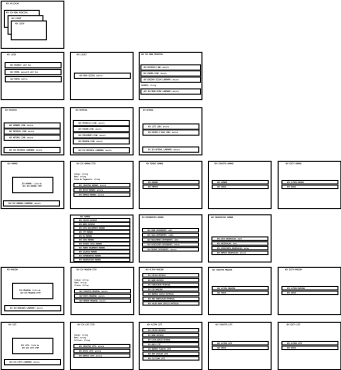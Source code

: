 <?xml version="1.0"?>
<diagram xmlns:dia="http://www.lysator.liu.se/~alla/dia/">
  <diagramdata>
    <attribute name="background">
      <color val="#ffffff"/>
    </attribute>
    <attribute name="paper">
      <composite type="paper">
        <attribute name="name">
          <string>#A4#</string>
        </attribute>
        <attribute name="tmargin">
          <real val="2"/>
        </attribute>
        <attribute name="bmargin">
          <real val="2"/>
        </attribute>
        <attribute name="lmargin">
          <real val="2"/>
        </attribute>
        <attribute name="rmargin">
          <real val="2"/>
        </attribute>
        <attribute name="is_portrait">
          <boolean val="true"/>
        </attribute>
        <attribute name="scaling">
          <real val="0.161"/>
        </attribute>
        <attribute name="fitto">
          <boolean val="true"/>
        </attribute>
        <attribute name="fitwidth">
          <int val="1"/>
        </attribute>
        <attribute name="fitheight">
          <int val="1"/>
        </attribute>
      </composite>
    </attribute>
    <attribute name="grid">
      <composite type="grid">
        <attribute name="width_x">
          <real val="1"/>
        </attribute>
        <attribute name="width_y">
          <real val="1"/>
        </attribute>
        <attribute name="visible_x">
          <int val="1"/>
        </attribute>
        <attribute name="visible_y">
          <int val="1"/>
        </attribute>
      </composite>
    </attribute>
    <attribute name="guides">
      <composite type="guides">
        <attribute name="hguides"/>
        <attribute name="vguides"/>
      </composite>
    </attribute>
  </diagramdata>
  <layer name="Background" visible="true">
    <group>
      <group>
        <object type="Standard - Box" version="0" id="O0">
          <attribute name="obj_pos">
            <point val="6.407,4.564"/>
          </attribute>
          <attribute name="obj_bb">
            <rectangle val="6.357,4.514;25.886,19.257"/>
          </attribute>
          <attribute name="elem_corner">
            <point val="6.407,4.564"/>
          </attribute>
          <attribute name="elem_width">
            <real val="19.429"/>
          </attribute>
          <attribute name="elem_height">
            <real val="14.643"/>
          </attribute>
          <attribute name="show_background">
            <boolean val="true"/>
          </attribute>
        </object>
        <object type="Standard - Text" version="0" id="O1">
          <attribute name="obj_pos">
            <point val="9.836,5.493"/>
          </attribute>
          <attribute name="obj_bb">
            <rectangle val="7.554,4.898;12.117,5.698"/>
          </attribute>
          <attribute name="text">
            <composite type="text">
              <attribute name="string">
                <string>#ADV LOGIN#</string>
              </attribute>
              <attribute name="font">
                <font name="Courier"/>
              </attribute>
              <attribute name="height">
                <real val="0.8"/>
              </attribute>
              <attribute name="pos">
                <point val="9.836,5.493"/>
              </attribute>
              <attribute name="color">
                <color val="#000000"/>
              </attribute>
              <attribute name="alignment">
                <enum val="1"/>
              </attribute>
            </composite>
          </attribute>
        </object>
      </group>
      <object type="Standard - Box" version="0" id="O2">
        <attribute name="obj_pos">
          <point val="7.629,7.714"/>
        </attribute>
        <attribute name="obj_bb">
          <rectangle val="7.579,7.664;25.036,9.407"/>
        </attribute>
        <attribute name="elem_corner">
          <point val="7.629,7.714"/>
        </attribute>
        <attribute name="elem_width">
          <real val="17.357"/>
        </attribute>
        <attribute name="elem_height">
          <real val="1.643"/>
        </attribute>
        <attribute name="show_background">
          <boolean val="true"/>
        </attribute>
      </object>
      <object type="Standard - Text" version="0" id="O3">
        <attribute name="obj_pos">
          <point val="9.129,8.714"/>
        </attribute>
        <attribute name="obj_bb">
          <rectangle val="9.129,8.12;19.509,8.92"/>
        </attribute>
        <attribute name="text">
          <composite type="text">
            <attribute name="string">
              <string>#ADV USUARIO: edit box#</string>
            </attribute>
            <attribute name="font">
              <font name="Courier"/>
            </attribute>
            <attribute name="height">
              <real val="0.8"/>
            </attribute>
            <attribute name="pos">
              <point val="9.129,8.714"/>
            </attribute>
            <attribute name="color">
              <color val="#000000"/>
            </attribute>
            <attribute name="alignment">
              <enum val="0"/>
            </attribute>
          </composite>
        </attribute>
      </object>
      <object type="Standard - Box" version="0" id="O4">
        <attribute name="obj_pos">
          <point val="7.621,9.85"/>
        </attribute>
        <attribute name="obj_bb">
          <rectangle val="7.571,9.8;25.029,11.543"/>
        </attribute>
        <attribute name="elem_corner">
          <point val="7.621,9.85"/>
        </attribute>
        <attribute name="elem_width">
          <real val="17.357"/>
        </attribute>
        <attribute name="elem_height">
          <real val="1.643"/>
        </attribute>
        <attribute name="show_background">
          <boolean val="true"/>
        </attribute>
      </object>
      <object type="Standard - Text" version="0" id="O5">
        <attribute name="obj_pos">
          <point val="9.121,10.85"/>
        </attribute>
        <attribute name="obj_bb">
          <rectangle val="9.121,10.255;22.896,11.055"/>
        </attribute>
        <attribute name="text">
          <composite type="text">
            <attribute name="string">
              <string>#ADV SENHA: password edit box#</string>
            </attribute>
            <attribute name="font">
              <font name="Courier"/>
            </attribute>
            <attribute name="height">
              <real val="0.8"/>
            </attribute>
            <attribute name="pos">
              <point val="9.121,10.85"/>
            </attribute>
            <attribute name="color">
              <color val="#000000"/>
            </attribute>
            <attribute name="alignment">
              <enum val="0"/>
            </attribute>
          </composite>
        </attribute>
      </object>
      <object type="Standard - Box" version="0" id="O6">
        <attribute name="obj_pos">
          <point val="7.693,12.064"/>
        </attribute>
        <attribute name="obj_bb">
          <rectangle val="7.643,12.014;25.1,13.757"/>
        </attribute>
        <attribute name="elem_corner">
          <point val="7.693,12.064"/>
        </attribute>
        <attribute name="elem_width">
          <real val="17.357"/>
        </attribute>
        <attribute name="elem_height">
          <real val="1.643"/>
        </attribute>
        <attribute name="show_background">
          <boolean val="true"/>
        </attribute>
      </object>
      <object type="Standard - Text" version="0" id="O7">
        <attribute name="obj_pos">
          <point val="9.193,13.064"/>
        </attribute>
        <attribute name="obj_bb">
          <rectangle val="9.193,12.47;17.634,13.27"/>
        </attribute>
        <attribute name="text">
          <composite type="text">
            <attribute name="string">
              <string>#ADV ENTRA: button#</string>
            </attribute>
            <attribute name="font">
              <font name="Courier"/>
            </attribute>
            <attribute name="height">
              <real val="0.8"/>
            </attribute>
            <attribute name="pos">
              <point val="9.193,13.064"/>
            </attribute>
            <attribute name="color">
              <color val="#000000"/>
            </attribute>
            <attribute name="alignment">
              <enum val="0"/>
            </attribute>
          </composite>
        </attribute>
      </object>
    </group>
    <group>
      <group>
        <object type="Standard - Box" version="0" id="O8">
          <attribute name="obj_pos">
            <point val="27.881,4.564"/>
          </attribute>
          <attribute name="obj_bb">
            <rectangle val="27.831,4.514;47.359,19.257"/>
          </attribute>
          <attribute name="elem_corner">
            <point val="27.881,4.564"/>
          </attribute>
          <attribute name="elem_width">
            <real val="19.429"/>
          </attribute>
          <attribute name="elem_height">
            <real val="14.643"/>
          </attribute>
          <attribute name="show_background">
            <boolean val="true"/>
          </attribute>
        </object>
        <object type="Standard - Text" version="0" id="O9">
          <attribute name="obj_pos">
            <point val="31.309,5.493"/>
          </attribute>
          <attribute name="obj_bb">
            <rectangle val="28.785,4.898;33.833,5.698"/>
          </attribute>
          <attribute name="text">
            <composite type="text">
              <attribute name="string">
                <string>#ADV LOGOUT#</string>
              </attribute>
              <attribute name="font">
                <font name="Courier"/>
              </attribute>
              <attribute name="height">
                <real val="0.8"/>
              </attribute>
              <attribute name="pos">
                <point val="31.309,5.493"/>
              </attribute>
              <attribute name="color">
                <color val="#000000"/>
              </attribute>
              <attribute name="alignment">
                <enum val="1"/>
              </attribute>
            </composite>
          </attribute>
        </object>
      </group>
      <group>
        <object type="Standard - Box" version="0" id="O10">
          <attribute name="obj_pos">
            <point val="29.102,11"/>
          </attribute>
          <attribute name="obj_bb">
            <rectangle val="29.052,10.95;46.509,12.693"/>
          </attribute>
          <attribute name="elem_corner">
            <point val="29.102,11"/>
          </attribute>
          <attribute name="elem_width">
            <real val="17.357"/>
          </attribute>
          <attribute name="elem_height">
            <real val="1.643"/>
          </attribute>
          <attribute name="show_background">
            <boolean val="true"/>
          </attribute>
        </object>
        <object type="Standard - Text" version="0" id="O11">
          <attribute name="obj_pos">
            <point val="30.602,12"/>
          </attribute>
          <attribute name="obj_bb">
            <rectangle val="30.602,11.405;41.953,12.205"/>
          </attribute>
          <attribute name="text">
            <composite type="text">
              <attribute name="string">
                <string>#ADV NOVA SESSAO: button#</string>
              </attribute>
              <attribute name="font">
                <font name="Courier"/>
              </attribute>
              <attribute name="height">
                <real val="0.8"/>
              </attribute>
              <attribute name="pos">
                <point val="30.602,12"/>
              </attribute>
              <attribute name="color">
                <color val="#000000"/>
              </attribute>
              <attribute name="alignment">
                <enum val="0"/>
              </attribute>
            </composite>
          </attribute>
        </object>
      </group>
    </group>
    <group>
      <object type="Standard - Box" version="0" id="O12">
        <attribute name="obj_pos">
          <point val="92.284,38.35"/>
        </attribute>
        <attribute name="obj_bb">
          <rectangle val="92.234,38.3;111.763,53.043"/>
        </attribute>
        <attribute name="elem_corner">
          <point val="92.284,38.35"/>
        </attribute>
        <attribute name="elem_width">
          <real val="19.429"/>
        </attribute>
        <attribute name="elem_height">
          <real val="14.643"/>
        </attribute>
        <attribute name="show_background">
          <boolean val="true"/>
        </attribute>
      </object>
      <object type="Standard - Text" version="0" id="O13">
        <attribute name="obj_pos">
          <point val="96.998,39.279"/>
        </attribute>
        <attribute name="obj_bb">
          <rectangle val="93.02,38.684;100.977,39.484"/>
        </attribute>
        <attribute name="text">
          <composite type="text">
            <attribute name="string">
              <string>#ADV EDITA HUMANO#</string>
            </attribute>
            <attribute name="font">
              <font name="Courier"/>
            </attribute>
            <attribute name="height">
              <real val="0.8"/>
            </attribute>
            <attribute name="pos">
              <point val="96.998,39.279"/>
            </attribute>
            <attribute name="color">
              <color val="#000000"/>
            </attribute>
            <attribute name="alignment">
              <enum val="1"/>
            </attribute>
          </composite>
        </attribute>
      </object>
      <group>
        <object type="Standard - Box" version="0" id="O14">
          <attribute name="obj_pos">
            <point val="93.451,44.279"/>
          </attribute>
          <attribute name="obj_bb">
            <rectangle val="93.401,44.229;110.858,45.407"/>
          </attribute>
          <attribute name="elem_corner">
            <point val="93.451,44.279"/>
          </attribute>
          <attribute name="elem_width">
            <real val="17.357"/>
          </attribute>
          <attribute name="elem_height">
            <real val="1.079"/>
          </attribute>
          <attribute name="show_background">
            <boolean val="true"/>
          </attribute>
        </object>
        <object type="Standard - Text" version="0" id="O15">
          <attribute name="obj_pos">
            <point val="94.951,45.064"/>
          </attribute>
          <attribute name="obj_bb">
            <rectangle val="94.951,44.47;103.393,45.27"/>
          </attribute>
          <attribute name="text">
            <composite type="text">
              <attribute name="string">
                <string>#ADV ALTERA HUMANO#</string>
              </attribute>
              <attribute name="font">
                <font name="Courier"/>
              </attribute>
              <attribute name="height">
                <real val="0.8"/>
              </attribute>
              <attribute name="pos">
                <point val="94.951,45.064"/>
              </attribute>
              <attribute name="color">
                <color val="#000000"/>
              </attribute>
              <attribute name="alignment">
                <enum val="0"/>
              </attribute>
            </composite>
          </attribute>
        </object>
      </group>
      <group>
        <object type="Standard - Box" version="0" id="O16">
          <attribute name="obj_pos">
            <point val="93.451,45.707"/>
          </attribute>
          <attribute name="obj_bb">
            <rectangle val="93.401,45.657;110.858,46.836"/>
          </attribute>
          <attribute name="elem_corner">
            <point val="93.451,45.707"/>
          </attribute>
          <attribute name="elem_width">
            <real val="17.357"/>
          </attribute>
          <attribute name="elem_height">
            <real val="1.079"/>
          </attribute>
          <attribute name="show_background">
            <boolean val="true"/>
          </attribute>
        </object>
        <object type="Standard - Text" version="0" id="O17">
          <attribute name="obj_pos">
            <point val="94.951,46.493"/>
          </attribute>
          <attribute name="obj_bb">
            <rectangle val="94.951,45.898;99.514,46.698"/>
          </attribute>
          <attribute name="text">
            <composite type="text">
              <attribute name="string">
                <string>#ADV GRAVA#</string>
              </attribute>
              <attribute name="font">
                <font name="Courier"/>
              </attribute>
              <attribute name="height">
                <real val="0.8"/>
              </attribute>
              <attribute name="pos">
                <point val="94.951,46.493"/>
              </attribute>
              <attribute name="color">
                <color val="#000000"/>
              </attribute>
              <attribute name="alignment">
                <enum val="0"/>
              </attribute>
            </composite>
          </attribute>
        </object>
      </group>
    </group>
    <group>
      <object type="Standard - Box" version="0" id="O18">
        <attribute name="obj_pos">
          <point val="49.221,71.215"/>
        </attribute>
        <attribute name="obj_bb">
          <rectangle val="49.171,71.165;68.7,85.908"/>
        </attribute>
        <attribute name="elem_corner">
          <point val="49.221,71.215"/>
        </attribute>
        <attribute name="elem_width">
          <real val="19.429"/>
        </attribute>
        <attribute name="elem_height">
          <real val="14.643"/>
        </attribute>
        <attribute name="show_background">
          <boolean val="true"/>
        </attribute>
      </object>
      <object type="Standard - Text" version="0" id="O19">
        <attribute name="obj_pos">
          <point val="53.936,72.143"/>
        </attribute>
        <attribute name="obj_bb">
          <rectangle val="49.472,71.549;58.399,72.349"/>
        </attribute>
        <attribute name="text">
          <composite type="text">
            <attribute name="string">
              <string>#ADV ALTERA MAQUINA#</string>
            </attribute>
            <attribute name="font">
              <font name="Courier"/>
            </attribute>
            <attribute name="height">
              <real val="0.8"/>
            </attribute>
            <attribute name="pos">
              <point val="53.936,72.143"/>
            </attribute>
            <attribute name="color">
              <color val="#000000"/>
            </attribute>
            <attribute name="alignment">
              <enum val="1"/>
            </attribute>
          </composite>
        </attribute>
      </object>
      <group>
        <object type="Standard - Box" version="0" id="O20">
          <attribute name="obj_pos">
            <point val="50.293,73.143"/>
          </attribute>
          <attribute name="obj_bb">
            <rectangle val="50.243,73.093;67.7,74.272"/>
          </attribute>
          <attribute name="elem_corner">
            <point val="50.293,73.143"/>
          </attribute>
          <attribute name="elem_width">
            <real val="17.357"/>
          </attribute>
          <attribute name="elem_height">
            <real val="1.079"/>
          </attribute>
          <attribute name="show_background">
            <boolean val="true"/>
          </attribute>
        </object>
        <object type="Standard - Text" version="0" id="O21">
          <attribute name="obj_pos">
            <point val="51.793,73.929"/>
          </attribute>
          <attribute name="obj_bb">
            <rectangle val="51.793,73.334;60.719,74.134"/>
          </attribute>
          <attribute name="text">
            <composite type="text">
              <attribute name="string">
                <string>#ADV CODIGO RECURSO#</string>
              </attribute>
              <attribute name="font">
                <font name="Courier"/>
              </attribute>
              <attribute name="height">
                <real val="0.8"/>
              </attribute>
              <attribute name="pos">
                <point val="51.793,73.929"/>
              </attribute>
              <attribute name="color">
                <color val="#000000"/>
              </attribute>
              <attribute name="alignment">
                <enum val="0"/>
              </attribute>
            </composite>
          </attribute>
        </object>
      </group>
      <group>
        <object type="Standard - Box" version="0" id="O22">
          <attribute name="obj_pos">
            <point val="50.293,74.643"/>
          </attribute>
          <attribute name="obj_bb">
            <rectangle val="50.243,74.593;67.7,75.772"/>
          </attribute>
          <attribute name="elem_corner">
            <point val="50.293,74.643"/>
          </attribute>
          <attribute name="elem_width">
            <real val="17.357"/>
          </attribute>
          <attribute name="elem_height">
            <real val="1.079"/>
          </attribute>
          <attribute name="show_background">
            <boolean val="true"/>
          </attribute>
        </object>
        <object type="Standard - Text" version="0" id="O23">
          <attribute name="obj_pos">
            <point val="51.793,75.429"/>
          </attribute>
          <attribute name="obj_bb">
            <rectangle val="51.793,74.834;59.749,75.634"/>
          </attribute>
          <attribute name="text">
            <composite type="text">
              <attribute name="string">
                <string>#ADV NOME RECURSO#</string>
              </attribute>
              <attribute name="font">
                <font name="Courier"/>
              </attribute>
              <attribute name="height">
                <real val="0.8"/>
              </attribute>
              <attribute name="pos">
                <point val="51.793,75.429"/>
              </attribute>
              <attribute name="color">
                <color val="#000000"/>
              </attribute>
              <attribute name="alignment">
                <enum val="0"/>
              </attribute>
            </composite>
          </attribute>
        </object>
      </group>
      <group>
        <object type="Standard - Box" version="0" id="O24">
          <attribute name="obj_pos">
            <point val="50.293,76.072"/>
          </attribute>
          <attribute name="obj_bb">
            <rectangle val="50.243,76.022;67.7,77.201"/>
          </attribute>
          <attribute name="elem_corner">
            <point val="50.293,76.072"/>
          </attribute>
          <attribute name="elem_width">
            <real val="17.357"/>
          </attribute>
          <attribute name="elem_height">
            <real val="1.079"/>
          </attribute>
          <attribute name="show_background">
            <boolean val="true"/>
          </attribute>
        </object>
        <object type="Standard - Text" version="0" id="O25">
          <attribute name="obj_pos">
            <point val="51.793,76.858"/>
          </attribute>
          <attribute name="obj_bb">
            <rectangle val="51.793,76.263;63.143,77.063"/>
          </attribute>
          <attribute name="text">
            <composite type="text">
              <attribute name="string">
                <string>#ADV FABRICANTE MATERIAL#</string>
              </attribute>
              <attribute name="font">
                <font name="Courier"/>
              </attribute>
              <attribute name="height">
                <real val="0.8"/>
              </attribute>
              <attribute name="pos">
                <point val="51.793,76.858"/>
              </attribute>
              <attribute name="color">
                <color val="#000000"/>
              </attribute>
              <attribute name="alignment">
                <enum val="0"/>
              </attribute>
            </composite>
          </attribute>
        </object>
      </group>
      <group>
        <object type="Standard - Box" version="0" id="O26">
          <attribute name="obj_pos">
            <point val="50.293,77.501"/>
          </attribute>
          <attribute name="obj_bb">
            <rectangle val="50.243,77.451;67.7,78.629"/>
          </attribute>
          <attribute name="elem_corner">
            <point val="50.293,77.501"/>
          </attribute>
          <attribute name="elem_width">
            <real val="17.357"/>
          </attribute>
          <attribute name="elem_height">
            <real val="1.079"/>
          </attribute>
          <attribute name="show_background">
            <boolean val="true"/>
          </attribute>
        </object>
        <object type="Standard - Text" version="0" id="O27">
          <attribute name="obj_pos">
            <point val="51.793,78.286"/>
          </attribute>
          <attribute name="obj_bb">
            <rectangle val="51.793,77.692;59.265,78.492"/>
          </attribute>
          <attribute name="text">
            <composite type="text">
              <attribute name="string">
                <string>#ADV COR MAQUINA#</string>
              </attribute>
              <attribute name="font">
                <font name="Courier"/>
              </attribute>
              <attribute name="height">
                <real val="0.8"/>
              </attribute>
              <attribute name="pos">
                <point val="51.793,78.286"/>
              </attribute>
              <attribute name="color">
                <color val="#000000"/>
              </attribute>
              <attribute name="alignment">
                <enum val="0"/>
              </attribute>
            </composite>
          </attribute>
        </object>
      </group>
      <group>
        <object type="Standard - Box" version="0" id="O28">
          <attribute name="obj_pos">
            <point val="50.364,78.929"/>
          </attribute>
          <attribute name="obj_bb">
            <rectangle val="50.314,78.879;67.771,80.058"/>
          </attribute>
          <attribute name="elem_corner">
            <point val="50.364,78.929"/>
          </attribute>
          <attribute name="elem_width">
            <real val="17.357"/>
          </attribute>
          <attribute name="elem_height">
            <real val="1.079"/>
          </attribute>
          <attribute name="show_background">
            <boolean val="true"/>
          </attribute>
        </object>
        <object type="Standard - Text" version="0" id="O29">
          <attribute name="obj_pos">
            <point val="51.864,79.715"/>
          </attribute>
          <attribute name="obj_bb">
            <rectangle val="51.864,79.12;64.669,79.92"/>
          </attribute>
          <attribute name="text">
            <composite type="text">
              <attribute name="string">
                <string>#ADV NUMERO CHASSI MATERIAL#</string>
              </attribute>
              <attribute name="font">
                <font name="Courier"/>
              </attribute>
              <attribute name="height">
                <real val="0.8"/>
              </attribute>
              <attribute name="pos">
                <point val="51.864,79.715"/>
              </attribute>
              <attribute name="color">
                <color val="#000000"/>
              </attribute>
              <attribute name="alignment">
                <enum val="0"/>
              </attribute>
            </composite>
          </attribute>
        </object>
      </group>
      <group>
        <object type="Standard - Box" version="0" id="O30">
          <attribute name="obj_pos">
            <point val="50.364,80.429"/>
          </attribute>
          <attribute name="obj_bb">
            <rectangle val="50.314,80.379;67.771,81.558"/>
          </attribute>
          <attribute name="elem_corner">
            <point val="50.364,80.429"/>
          </attribute>
          <attribute name="elem_width">
            <real val="17.357"/>
          </attribute>
          <attribute name="elem_height">
            <real val="1.079"/>
          </attribute>
          <attribute name="show_background">
            <boolean val="true"/>
          </attribute>
        </object>
        <object type="Standard - Text" version="0" id="O31">
          <attribute name="obj_pos">
            <point val="51.864,81.215"/>
          </attribute>
          <attribute name="obj_bb">
            <rectangle val="51.864,80.62;65.154,81.42"/>
          </attribute>
          <attribute name="text">
            <composite type="text">
              <attribute name="string">
                <string>#ADV ANO FABRICACAO MATERIAL#</string>
              </attribute>
              <attribute name="font">
                <font name="Courier"/>
              </attribute>
              <attribute name="height">
                <real val="0.8"/>
              </attribute>
              <attribute name="pos">
                <point val="51.864,81.215"/>
              </attribute>
              <attribute name="color">
                <color val="#000000"/>
              </attribute>
              <attribute name="alignment">
                <enum val="0"/>
              </attribute>
            </composite>
          </attribute>
        </object>
      </group>
      <group>
        <object type="Standard - Box" version="0" id="O32">
          <attribute name="obj_pos">
            <point val="50.364,81.858"/>
          </attribute>
          <attribute name="obj_bb">
            <rectangle val="50.314,81.808;67.771,82.986"/>
          </attribute>
          <attribute name="elem_corner">
            <point val="50.364,81.858"/>
          </attribute>
          <attribute name="elem_width">
            <real val="17.357"/>
          </attribute>
          <attribute name="elem_height">
            <real val="1.079"/>
          </attribute>
          <attribute name="show_background">
            <boolean val="true"/>
          </attribute>
        </object>
        <object type="Standard - Text" version="0" id="O33">
          <attribute name="obj_pos">
            <point val="51.864,82.643"/>
          </attribute>
          <attribute name="obj_bb">
            <rectangle val="51.864,82.049;67.093,82.849"/>
          </attribute>
          <attribute name="text">
            <composite type="text">
              <attribute name="string">
                <string>#ADV VALOR HORA SERVICO MATERIAL#</string>
              </attribute>
              <attribute name="font">
                <font name="Courier"/>
              </attribute>
              <attribute name="height">
                <real val="0.8"/>
              </attribute>
              <attribute name="pos">
                <point val="51.864,82.643"/>
              </attribute>
              <attribute name="color">
                <color val="#000000"/>
              </attribute>
              <attribute name="alignment">
                <enum val="0"/>
              </attribute>
            </composite>
          </attribute>
        </object>
      </group>
    </group>
    <group>
      <object type="Standard - Box" version="0" id="O34">
        <attribute name="obj_pos">
          <point val="92.284,71.215"/>
        </attribute>
        <attribute name="obj_bb">
          <rectangle val="92.234,71.165;111.763,85.908"/>
        </attribute>
        <attribute name="elem_corner">
          <point val="92.284,71.215"/>
        </attribute>
        <attribute name="elem_width">
          <real val="19.429"/>
        </attribute>
        <attribute name="elem_height">
          <real val="14.643"/>
        </attribute>
        <attribute name="show_background">
          <boolean val="true"/>
        </attribute>
      </object>
      <object type="Standard - Text" version="0" id="O35">
        <attribute name="obj_pos">
          <point val="96.998,72.143"/>
        </attribute>
        <attribute name="obj_bb">
          <rectangle val="92.778,71.549;101.219,72.349"/>
        </attribute>
        <attribute name="text">
          <composite type="text">
            <attribute name="string">
              <string>#ADV EDITA MAQUINA#</string>
            </attribute>
            <attribute name="font">
              <font name="Courier"/>
            </attribute>
            <attribute name="height">
              <real val="0.8"/>
            </attribute>
            <attribute name="pos">
              <point val="96.998,72.143"/>
            </attribute>
            <attribute name="color">
              <color val="#000000"/>
            </attribute>
            <attribute name="alignment">
              <enum val="1"/>
            </attribute>
          </composite>
        </attribute>
      </object>
      <group>
        <object type="Standard - Box" version="0" id="O36">
          <attribute name="obj_pos">
            <point val="93.451,78.572"/>
          </attribute>
          <attribute name="obj_bb">
            <rectangle val="93.401,78.522;110.858,79.701"/>
          </attribute>
          <attribute name="elem_corner">
            <point val="93.451,78.572"/>
          </attribute>
          <attribute name="elem_width">
            <real val="17.357"/>
          </attribute>
          <attribute name="elem_height">
            <real val="1.079"/>
          </attribute>
          <attribute name="show_background">
            <boolean val="true"/>
          </attribute>
        </object>
        <object type="Standard - Text" version="0" id="O37">
          <attribute name="obj_pos">
            <point val="94.951,79.358"/>
          </attribute>
          <attribute name="obj_bb">
            <rectangle val="94.951,78.763;99.514,79.563"/>
          </attribute>
          <attribute name="text">
            <composite type="text">
              <attribute name="string">
                <string>#ADV GRAVA#</string>
              </attribute>
              <attribute name="font">
                <font name="Courier"/>
              </attribute>
              <attribute name="height">
                <real val="0.8"/>
              </attribute>
              <attribute name="pos">
                <point val="94.951,79.358"/>
              </attribute>
              <attribute name="color">
                <color val="#000000"/>
              </attribute>
              <attribute name="alignment">
                <enum val="0"/>
              </attribute>
            </composite>
          </attribute>
        </object>
      </group>
      <group>
        <object type="Standard - Box" version="0" id="O38">
          <attribute name="obj_pos">
            <point val="93.451,77.143"/>
          </attribute>
          <attribute name="obj_bb">
            <rectangle val="93.401,77.093;110.858,78.272"/>
          </attribute>
          <attribute name="elem_corner">
            <point val="93.451,77.143"/>
          </attribute>
          <attribute name="elem_width">
            <real val="17.357"/>
          </attribute>
          <attribute name="elem_height">
            <real val="1.079"/>
          </attribute>
          <attribute name="show_background">
            <boolean val="true"/>
          </attribute>
        </object>
        <object type="Standard - Text" version="0" id="O39">
          <attribute name="obj_pos">
            <point val="94.951,77.929"/>
          </attribute>
          <attribute name="obj_bb">
            <rectangle val="94.951,77.334;103.877,78.134"/>
          </attribute>
          <attribute name="text">
            <composite type="text">
              <attribute name="string">
                <string>#ADV ALTERA MAQUINA#</string>
              </attribute>
              <attribute name="font">
                <font name="Courier"/>
              </attribute>
              <attribute name="height">
                <real val="0.8"/>
              </attribute>
              <attribute name="pos">
                <point val="94.951,77.929"/>
              </attribute>
              <attribute name="color">
                <color val="#000000"/>
              </attribute>
              <attribute name="alignment">
                <enum val="0"/>
              </attribute>
            </composite>
          </attribute>
        </object>
      </group>
    </group>
    <group>
      <object type="Standard - Box" version="0" id="O40">
        <attribute name="obj_pos">
          <point val="28.064,71.215"/>
        </attribute>
        <attribute name="obj_bb">
          <rectangle val="28.014,71.165;47.543,85.908"/>
        </attribute>
        <attribute name="elem_corner">
          <point val="28.064,71.215"/>
        </attribute>
        <attribute name="elem_width">
          <real val="19.429"/>
        </attribute>
        <attribute name="elem_height">
          <real val="14.643"/>
        </attribute>
        <attribute name="show_background">
          <boolean val="true"/>
        </attribute>
      </object>
      <object type="Standard - Text" version="0" id="O41">
        <attribute name="obj_pos">
          <point val="32.779,72.143"/>
        </attribute>
        <attribute name="obj_bb">
          <rectangle val="27.831,71.549;37.727,72.349"/>
        </attribute>
        <attribute name="text">
          <composite type="text">
            <attribute name="string">
              <string>#ADV IDX MAQUINA ITEM#</string>
            </attribute>
            <attribute name="font">
              <font name="Courier"/>
            </attribute>
            <attribute name="height">
              <real val="0.8"/>
            </attribute>
            <attribute name="pos">
              <point val="32.779,72.143"/>
            </attribute>
            <attribute name="color">
              <color val="#000000"/>
            </attribute>
            <attribute name="alignment">
              <enum val="1"/>
            </attribute>
          </composite>
        </attribute>
      </object>
      <object type="Standard - Text" version="0" id="O42">
        <attribute name="obj_pos">
          <point val="29.072,75.365"/>
        </attribute>
        <attribute name="obj_bb">
          <rectangle val="29.072,74.77;36.059,77.17"/>
        </attribute>
        <attribute name="text">
          <composite type="text">
            <attribute name="string">
              <string>#Codigo: string
Nome: string
Classe: string#</string>
            </attribute>
            <attribute name="font">
              <font name="Courier"/>
            </attribute>
            <attribute name="height">
              <real val="0.8"/>
            </attribute>
            <attribute name="pos">
              <point val="29.072,75.365"/>
            </attribute>
            <attribute name="color">
              <color val="#000000"/>
            </attribute>
            <attribute name="alignment">
              <enum val="0"/>
            </attribute>
          </composite>
        </attribute>
      </object>
      <object type="Standard - Box" version="0" id="O43">
        <attribute name="obj_pos">
          <point val="29.136,78.072"/>
        </attribute>
        <attribute name="obj_bb">
          <rectangle val="29.086,78.022;46.543,79.201"/>
        </attribute>
        <attribute name="elem_corner">
          <point val="29.136,78.072"/>
        </attribute>
        <attribute name="elem_width">
          <real val="17.357"/>
        </attribute>
        <attribute name="elem_height">
          <real val="1.079"/>
        </attribute>
        <attribute name="show_background">
          <boolean val="true"/>
        </attribute>
      </object>
      <object type="Standard - Text" version="0" id="O44">
        <attribute name="obj_pos">
          <point val="30.636,78.858"/>
        </attribute>
        <attribute name="obj_bb">
          <rectangle val="30.636,78.263;44.41,79.063"/>
        </attribute>
        <attribute name="text">
          <composite type="text">
            <attribute name="string">
              <string>#ADV CADASTRA MAQUINA: ancora#</string>
            </attribute>
            <attribute name="font">
              <font name="Courier"/>
            </attribute>
            <attribute name="height">
              <real val="0.8"/>
            </attribute>
            <attribute name="pos">
              <point val="30.636,78.858"/>
            </attribute>
            <attribute name="color">
              <color val="#000000"/>
            </attribute>
            <attribute name="alignment">
              <enum val="0"/>
            </attribute>
          </composite>
        </attribute>
      </object>
      <object type="Standard - Box" version="0" id="O45">
        <attribute name="obj_pos">
          <point val="29.136,79.572"/>
        </attribute>
        <attribute name="obj_bb">
          <rectangle val="29.086,79.522;46.543,80.701"/>
        </attribute>
        <attribute name="elem_corner">
          <point val="29.136,79.572"/>
        </attribute>
        <attribute name="elem_width">
          <real val="17.357"/>
        </attribute>
        <attribute name="elem_height">
          <real val="1.079"/>
        </attribute>
        <attribute name="show_background">
          <boolean val="true"/>
        </attribute>
      </object>
      <object type="Standard - Text" version="0" id="O46">
        <attribute name="obj_pos">
          <point val="30.636,80.358"/>
        </attribute>
        <attribute name="obj_bb">
          <rectangle val="30.636,79.763;42.956,80.563"/>
        </attribute>
        <attribute name="text">
          <composite type="text">
            <attribute name="string">
              <string>#ADV EDITA MAQUINA: ancora#</string>
            </attribute>
            <attribute name="font">
              <font name="Courier"/>
            </attribute>
            <attribute name="height">
              <real val="0.8"/>
            </attribute>
            <attribute name="pos">
              <point val="30.636,80.358"/>
            </attribute>
            <attribute name="color">
              <color val="#000000"/>
            </attribute>
            <attribute name="alignment">
              <enum val="0"/>
            </attribute>
          </composite>
        </attribute>
      </object>
      <object type="Standard - Box" version="0" id="O47">
        <attribute name="obj_pos">
          <point val="29.136,81.001"/>
        </attribute>
        <attribute name="obj_bb">
          <rectangle val="29.086,80.951;46.543,82.129"/>
        </attribute>
        <attribute name="elem_corner">
          <point val="29.136,81.001"/>
        </attribute>
        <attribute name="elem_width">
          <real val="17.357"/>
        </attribute>
        <attribute name="elem_height">
          <real val="1.079"/>
        </attribute>
        <attribute name="show_background">
          <boolean val="true"/>
        </attribute>
      </object>
      <object type="Standard - Text" version="0" id="O48">
        <attribute name="obj_pos">
          <point val="30.636,81.786"/>
        </attribute>
        <attribute name="obj_bb">
          <rectangle val="30.636,81.192;43.441,81.992"/>
        </attribute>
        <attribute name="text">
          <composite type="text">
            <attribute name="string">
              <string>#ADV REMOVE MAQUINA: ancora#</string>
            </attribute>
            <attribute name="font">
              <font name="Courier"/>
            </attribute>
            <attribute name="height">
              <real val="0.8"/>
            </attribute>
            <attribute name="pos">
              <point val="30.636,81.786"/>
            </attribute>
            <attribute name="color">
              <color val="#000000"/>
            </attribute>
            <attribute name="alignment">
              <enum val="0"/>
            </attribute>
          </composite>
        </attribute>
      </object>
    </group>
    <group>
      <group>
        <object type="Standard - Box" version="0" id="O49">
          <attribute name="obj_pos">
            <point val="27.881,38.35"/>
          </attribute>
          <attribute name="obj_bb">
            <rectangle val="27.831,38.3;47.359,53.043"/>
          </attribute>
          <attribute name="elem_corner">
            <point val="27.881,38.35"/>
          </attribute>
          <attribute name="elem_width">
            <real val="19.429"/>
          </attribute>
          <attribute name="elem_height">
            <real val="14.643"/>
          </attribute>
          <attribute name="show_background">
            <boolean val="true"/>
          </attribute>
        </object>
        <object type="Standard - Text" version="0" id="O50">
          <attribute name="obj_pos">
            <point val="32.595,39.279"/>
          </attribute>
          <attribute name="obj_bb">
            <rectangle val="27.89,38.684;37.301,39.484"/>
          </attribute>
          <attribute name="text">
            <composite type="text">
              <attribute name="string">
                <string>#ADV IDX HUMANO ITEM#</string>
              </attribute>
              <attribute name="font">
                <font name="Courier"/>
              </attribute>
              <attribute name="height">
                <real val="0.8"/>
              </attribute>
              <attribute name="pos">
                <point val="32.595,39.279"/>
              </attribute>
              <attribute name="color">
                <color val="#000000"/>
              </attribute>
              <attribute name="alignment">
                <enum val="1"/>
              </attribute>
            </composite>
          </attribute>
        </object>
      </group>
      <object type="Standard - Text" version="0" id="O51">
        <attribute name="obj_pos">
          <point val="28.888,42.5"/>
        </attribute>
        <attribute name="obj_bb">
          <rectangle val="28.888,41.906;41.693,44.306"/>
        </attribute>
        <attribute name="text">
          <composite type="text">
            <attribute name="string">
              <string>#Codigo: string
Nome: string
Forma de Pagamento: string#</string>
            </attribute>
            <attribute name="font">
              <font name="Courier"/>
            </attribute>
            <attribute name="height">
              <real val="0.8"/>
            </attribute>
            <attribute name="pos">
              <point val="28.888,42.5"/>
            </attribute>
            <attribute name="color">
              <color val="#000000"/>
            </attribute>
            <attribute name="alignment">
              <enum val="0"/>
            </attribute>
          </composite>
        </attribute>
      </object>
      <group>
        <object type="Standard - Box" version="0" id="O52">
          <attribute name="obj_pos">
            <point val="28.952,46.707"/>
          </attribute>
          <attribute name="obj_bb">
            <rectangle val="28.902,46.657;46.359,47.836"/>
          </attribute>
          <attribute name="elem_corner">
            <point val="28.952,46.707"/>
          </attribute>
          <attribute name="elem_width">
            <real val="17.357"/>
          </attribute>
          <attribute name="elem_height">
            <real val="1.079"/>
          </attribute>
          <attribute name="show_background">
            <boolean val="true"/>
          </attribute>
        </object>
        <object type="Standard - Text" version="0" id="O53">
          <attribute name="obj_pos">
            <point val="30.452,47.493"/>
          </attribute>
          <attribute name="obj_bb">
            <rectangle val="30.452,46.898;42.287,47.698"/>
          </attribute>
          <attribute name="text">
            <composite type="text">
              <attribute name="string">
                <string>#ADV EDITA HUMANO: ancora#</string>
              </attribute>
              <attribute name="font">
                <font name="Courier"/>
              </attribute>
              <attribute name="height">
                <real val="0.8"/>
              </attribute>
              <attribute name="pos">
                <point val="30.452,47.493"/>
              </attribute>
              <attribute name="color">
                <color val="#000000"/>
              </attribute>
              <attribute name="alignment">
                <enum val="0"/>
              </attribute>
            </composite>
          </attribute>
        </object>
      </group>
      <group>
        <object type="Standard - Box" version="0" id="O54">
          <attribute name="obj_pos">
            <point val="28.952,48.136"/>
          </attribute>
          <attribute name="obj_bb">
            <rectangle val="28.902,48.086;46.359,49.264"/>
          </attribute>
          <attribute name="elem_corner">
            <point val="28.952,48.136"/>
          </attribute>
          <attribute name="elem_width">
            <real val="17.357"/>
          </attribute>
          <attribute name="elem_height">
            <real val="1.079"/>
          </attribute>
          <attribute name="show_background">
            <boolean val="true"/>
          </attribute>
        </object>
        <object type="Standard - Text" version="0" id="O55">
          <attribute name="obj_pos">
            <point val="30.452,48.922"/>
          </attribute>
          <attribute name="obj_bb">
            <rectangle val="30.452,48.327;42.772,49.127"/>
          </attribute>
          <attribute name="text">
            <composite type="text">
              <attribute name="string">
                <string>#ADV REMOVE HUMANO: ancora#</string>
              </attribute>
              <attribute name="font">
                <font name="Courier"/>
              </attribute>
              <attribute name="height">
                <real val="0.8"/>
              </attribute>
              <attribute name="pos">
                <point val="30.452,48.922"/>
              </attribute>
              <attribute name="color">
                <color val="#000000"/>
              </attribute>
              <attribute name="alignment">
                <enum val="0"/>
              </attribute>
            </composite>
          </attribute>
        </object>
      </group>
      <group>
        <object type="Standard - Box" version="0" id="O56">
          <attribute name="obj_pos">
            <point val="28.952,45.207"/>
          </attribute>
          <attribute name="obj_bb">
            <rectangle val="28.902,45.157;46.359,46.336"/>
          </attribute>
          <attribute name="elem_corner">
            <point val="28.952,45.207"/>
          </attribute>
          <attribute name="elem_width">
            <real val="17.357"/>
          </attribute>
          <attribute name="elem_height">
            <real val="1.079"/>
          </attribute>
          <attribute name="show_background">
            <boolean val="true"/>
          </attribute>
        </object>
        <object type="Standard - Text" version="0" id="O57">
          <attribute name="obj_pos">
            <point val="30.452,45.993"/>
          </attribute>
          <attribute name="obj_bb">
            <rectangle val="30.452,45.398;43.742,46.198"/>
          </attribute>
          <attribute name="text">
            <composite type="text">
              <attribute name="string">
                <string>#ADV CADASTRA HUMANO: ancora#</string>
              </attribute>
              <attribute name="font">
                <font name="Courier"/>
              </attribute>
              <attribute name="height">
                <real val="0.8"/>
              </attribute>
              <attribute name="pos">
                <point val="30.452,45.993"/>
              </attribute>
              <attribute name="color">
                <color val="#000000"/>
              </attribute>
              <attribute name="alignment">
                <enum val="0"/>
              </attribute>
            </composite>
          </attribute>
        </object>
      </group>
    </group>
    <group>
      <object type="Standard - Box" version="0" id="O58">
        <attribute name="obj_pos">
          <point val="27.881,88.259"/>
        </attribute>
        <attribute name="obj_bb">
          <rectangle val="27.831,88.209;47.359,102.952"/>
        </attribute>
        <attribute name="elem_corner">
          <point val="27.881,88.259"/>
        </attribute>
        <attribute name="elem_width">
          <real val="19.429"/>
        </attribute>
        <attribute name="elem_height">
          <real val="14.643"/>
        </attribute>
        <attribute name="show_background">
          <boolean val="true"/>
        </attribute>
      </object>
      <object type="Standard - Text" version="0" id="O59">
        <attribute name="obj_pos">
          <point val="32.595,89.188"/>
        </attribute>
        <attribute name="obj_bb">
          <rectangle val="28.374,88.593;36.816,89.393"/>
        </attribute>
        <attribute name="text">
          <composite type="text">
            <attribute name="string">
              <string>#ADV IDX LOTE ITEM#</string>
            </attribute>
            <attribute name="font">
              <font name="Courier"/>
            </attribute>
            <attribute name="height">
              <real val="0.8"/>
            </attribute>
            <attribute name="pos">
              <point val="32.595,89.188"/>
            </attribute>
            <attribute name="color">
              <color val="#000000"/>
            </attribute>
            <attribute name="alignment">
              <enum val="1"/>
            </attribute>
          </composite>
        </attribute>
      </object>
      <object type="Standard - Text" version="0" id="O60">
        <attribute name="obj_pos">
          <point val="28.888,92.409"/>
        </attribute>
        <attribute name="obj_bb">
          <rectangle val="28.888,91.815;36.845,94.215"/>
        </attribute>
        <attribute name="text">
          <composite type="text">
            <attribute name="string">
              <string>#Codigo: string
Nome: string
Cultivar: string#</string>
            </attribute>
            <attribute name="font">
              <font name="Courier"/>
            </attribute>
            <attribute name="height">
              <real val="0.8"/>
            </attribute>
            <attribute name="pos">
              <point val="28.888,92.409"/>
            </attribute>
            <attribute name="color">
              <color val="#000000"/>
            </attribute>
            <attribute name="alignment">
              <enum val="0"/>
            </attribute>
          </composite>
        </attribute>
      </object>
      <object type="Standard - Box" version="0" id="O61">
        <attribute name="obj_pos">
          <point val="28.952,95.117"/>
        </attribute>
        <attribute name="obj_bb">
          <rectangle val="28.902,95.067;46.359,96.245"/>
        </attribute>
        <attribute name="elem_corner">
          <point val="28.952,95.117"/>
        </attribute>
        <attribute name="elem_width">
          <real val="17.357"/>
        </attribute>
        <attribute name="elem_height">
          <real val="1.079"/>
        </attribute>
        <attribute name="show_background">
          <boolean val="true"/>
        </attribute>
      </object>
      <object type="Standard - Text" version="0" id="O62">
        <attribute name="obj_pos">
          <point val="30.452,95.902"/>
        </attribute>
        <attribute name="obj_bb">
          <rectangle val="30.452,95.308;42.772,96.108"/>
        </attribute>
        <attribute name="text">
          <composite type="text">
            <attribute name="string">
              <string>#ADV CADASTRA LOTE: ancora#</string>
            </attribute>
            <attribute name="font">
              <font name="Courier"/>
            </attribute>
            <attribute name="height">
              <real val="0.8"/>
            </attribute>
            <attribute name="pos">
              <point val="30.452,95.902"/>
            </attribute>
            <attribute name="color">
              <color val="#000000"/>
            </attribute>
            <attribute name="alignment">
              <enum val="0"/>
            </attribute>
          </composite>
        </attribute>
      </object>
      <object type="Standard - Box" version="0" id="O63">
        <attribute name="obj_pos">
          <point val="28.952,96.617"/>
        </attribute>
        <attribute name="obj_bb">
          <rectangle val="28.902,96.567;46.359,97.745"/>
        </attribute>
        <attribute name="elem_corner">
          <point val="28.952,96.617"/>
        </attribute>
        <attribute name="elem_width">
          <real val="17.357"/>
        </attribute>
        <attribute name="elem_height">
          <real val="1.079"/>
        </attribute>
        <attribute name="show_background">
          <boolean val="true"/>
        </attribute>
      </object>
      <object type="Standard - Text" version="0" id="O64">
        <attribute name="obj_pos">
          <point val="30.452,97.402"/>
        </attribute>
        <attribute name="obj_bb">
          <rectangle val="30.452,96.808;41.318,97.608"/>
        </attribute>
        <attribute name="text">
          <composite type="text">
            <attribute name="string">
              <string>#ADV EDITA LOTE: ancora#</string>
            </attribute>
            <attribute name="font">
              <font name="Courier"/>
            </attribute>
            <attribute name="height">
              <real val="0.8"/>
            </attribute>
            <attribute name="pos">
              <point val="30.452,97.402"/>
            </attribute>
            <attribute name="color">
              <color val="#000000"/>
            </attribute>
            <attribute name="alignment">
              <enum val="0"/>
            </attribute>
          </composite>
        </attribute>
      </object>
      <object type="Standard - Box" version="0" id="O65">
        <attribute name="obj_pos">
          <point val="28.952,98.045"/>
        </attribute>
        <attribute name="obj_bb">
          <rectangle val="28.902,97.995;46.359,99.174"/>
        </attribute>
        <attribute name="elem_corner">
          <point val="28.952,98.045"/>
        </attribute>
        <attribute name="elem_width">
          <real val="17.357"/>
        </attribute>
        <attribute name="elem_height">
          <real val="1.079"/>
        </attribute>
        <attribute name="show_background">
          <boolean val="true"/>
        </attribute>
      </object>
      <object type="Standard - Text" version="0" id="O66">
        <attribute name="obj_pos">
          <point val="30.452,98.831"/>
        </attribute>
        <attribute name="obj_bb">
          <rectangle val="30.452,98.236;41.803,99.036"/>
        </attribute>
        <attribute name="text">
          <composite type="text">
            <attribute name="string">
              <string>#ADV REMOVE LOTE: ancora#</string>
            </attribute>
            <attribute name="font">
              <font name="Courier"/>
            </attribute>
            <attribute name="height">
              <real val="0.8"/>
            </attribute>
            <attribute name="pos">
              <point val="30.452,98.831"/>
            </attribute>
            <attribute name="color">
              <color val="#000000"/>
            </attribute>
            <attribute name="alignment">
              <enum val="0"/>
            </attribute>
          </composite>
        </attribute>
      </object>
    </group>
    <group>
      <object type="Standard - Box" version="0" id="O67">
        <attribute name="obj_pos">
          <point val="49.221,88.259"/>
        </attribute>
        <attribute name="obj_bb">
          <rectangle val="49.171,88.209;68.7,102.952"/>
        </attribute>
        <attribute name="elem_corner">
          <point val="49.221,88.259"/>
        </attribute>
        <attribute name="elem_width">
          <real val="19.429"/>
        </attribute>
        <attribute name="elem_height">
          <real val="14.643"/>
        </attribute>
        <attribute name="show_background">
          <boolean val="true"/>
        </attribute>
      </object>
      <object type="Standard - Text" version="0" id="O68">
        <attribute name="obj_pos">
          <point val="53.936,89.188"/>
        </attribute>
        <attribute name="obj_bb">
          <rectangle val="50.2,88.593;57.672,89.393"/>
        </attribute>
        <attribute name="text">
          <composite type="text">
            <attribute name="string">
              <string>#ADV ALTERA LOTE#</string>
            </attribute>
            <attribute name="font">
              <font name="Courier"/>
            </attribute>
            <attribute name="height">
              <real val="0.8"/>
            </attribute>
            <attribute name="pos">
              <point val="53.936,89.188"/>
            </attribute>
            <attribute name="color">
              <color val="#000000"/>
            </attribute>
            <attribute name="alignment">
              <enum val="1"/>
            </attribute>
          </composite>
        </attribute>
      </object>
      <group>
        <object type="Standard - Box" version="0" id="O69">
          <attribute name="obj_pos">
            <point val="50.293,90.188"/>
          </attribute>
          <attribute name="obj_bb">
            <rectangle val="50.243,90.138;67.7,91.317"/>
          </attribute>
          <attribute name="elem_corner">
            <point val="50.293,90.188"/>
          </attribute>
          <attribute name="elem_width">
            <real val="17.357"/>
          </attribute>
          <attribute name="elem_height">
            <real val="1.079"/>
          </attribute>
          <attribute name="show_background">
            <boolean val="true"/>
          </attribute>
        </object>
        <object type="Standard - Text" version="0" id="O70">
          <attribute name="obj_pos">
            <point val="51.793,90.974"/>
          </attribute>
          <attribute name="obj_bb">
            <rectangle val="51.793,90.379;60.719,91.179"/>
          </attribute>
          <attribute name="text">
            <composite type="text">
              <attribute name="string">
                <string>#ADV CODIGO RECURSO#</string>
              </attribute>
              <attribute name="font">
                <font name="Courier"/>
              </attribute>
              <attribute name="height">
                <real val="0.8"/>
              </attribute>
              <attribute name="pos">
                <point val="51.793,90.974"/>
              </attribute>
              <attribute name="color">
                <color val="#000000"/>
              </attribute>
              <attribute name="alignment">
                <enum val="0"/>
              </attribute>
            </composite>
          </attribute>
        </object>
      </group>
      <group>
        <object type="Standard - Box" version="0" id="O71">
          <attribute name="obj_pos">
            <point val="50.293,91.688"/>
          </attribute>
          <attribute name="obj_bb">
            <rectangle val="50.243,91.638;67.7,92.817"/>
          </attribute>
          <attribute name="elem_corner">
            <point val="50.293,91.688"/>
          </attribute>
          <attribute name="elem_width">
            <real val="17.357"/>
          </attribute>
          <attribute name="elem_height">
            <real val="1.079"/>
          </attribute>
          <attribute name="show_background">
            <boolean val="true"/>
          </attribute>
        </object>
        <object type="Standard - Text" version="0" id="O72">
          <attribute name="obj_pos">
            <point val="51.793,92.474"/>
          </attribute>
          <attribute name="obj_bb">
            <rectangle val="51.793,91.879;59.749,92.679"/>
          </attribute>
          <attribute name="text">
            <composite type="text">
              <attribute name="string">
                <string>#ADV NOME RECURSO#</string>
              </attribute>
              <attribute name="font">
                <font name="Courier"/>
              </attribute>
              <attribute name="height">
                <real val="0.8"/>
              </attribute>
              <attribute name="pos">
                <point val="51.793,92.474"/>
              </attribute>
              <attribute name="color">
                <color val="#000000"/>
              </attribute>
              <attribute name="alignment">
                <enum val="0"/>
              </attribute>
            </composite>
          </attribute>
        </object>
      </group>
      <object type="Standard - Box" version="0" id="O73">
        <attribute name="obj_pos">
          <point val="50.293,93.117"/>
        </attribute>
        <attribute name="obj_bb">
          <rectangle val="50.243,93.067;67.7,94.245"/>
        </attribute>
        <attribute name="elem_corner">
          <point val="50.293,93.117"/>
        </attribute>
        <attribute name="elem_width">
          <real val="17.357"/>
        </attribute>
        <attribute name="elem_height">
          <real val="1.079"/>
        </attribute>
        <attribute name="show_background">
          <boolean val="true"/>
        </attribute>
      </object>
      <object type="Standard - Text" version="0" id="O74">
        <attribute name="obj_pos">
          <point val="51.793,93.902"/>
        </attribute>
        <attribute name="obj_bb">
          <rectangle val="51.793,93.308;63.143,94.108"/>
        </attribute>
        <attribute name="text">
          <composite type="text">
            <attribute name="string">
              <string>#ADV LOCALIZACAO NATURAL#</string>
            </attribute>
            <attribute name="font">
              <font name="Courier"/>
            </attribute>
            <attribute name="height">
              <real val="0.8"/>
            </attribute>
            <attribute name="pos">
              <point val="51.793,93.902"/>
            </attribute>
            <attribute name="color">
              <color val="#000000"/>
            </attribute>
            <attribute name="alignment">
              <enum val="0"/>
            </attribute>
          </composite>
        </attribute>
      </object>
      <object type="Standard - Box" version="0" id="O75">
        <attribute name="obj_pos">
          <point val="50.293,94.545"/>
        </attribute>
        <attribute name="obj_bb">
          <rectangle val="50.243,94.495;67.7,95.674"/>
        </attribute>
        <attribute name="elem_corner">
          <point val="50.293,94.545"/>
        </attribute>
        <attribute name="elem_width">
          <real val="17.357"/>
        </attribute>
        <attribute name="elem_height">
          <real val="1.079"/>
        </attribute>
        <attribute name="show_background">
          <boolean val="true"/>
        </attribute>
      </object>
      <object type="Standard - Text" version="0" id="O76">
        <attribute name="obj_pos">
          <point val="51.793,95.331"/>
        </attribute>
        <attribute name="obj_bb">
          <rectangle val="51.793,94.736;58.295,95.536"/>
        </attribute>
        <attribute name="text">
          <composite type="text">
            <attribute name="string">
              <string>#ADV AREA LOTE#</string>
            </attribute>
            <attribute name="font">
              <font name="Courier"/>
            </attribute>
            <attribute name="height">
              <real val="0.8"/>
            </attribute>
            <attribute name="pos">
              <point val="51.793,95.331"/>
            </attribute>
            <attribute name="color">
              <color val="#000000"/>
            </attribute>
            <attribute name="alignment">
              <enum val="0"/>
            </attribute>
          </composite>
        </attribute>
      </object>
      <object type="Standard - Box" version="0" id="O77">
        <attribute name="obj_pos">
          <point val="50.364,95.974"/>
        </attribute>
        <attribute name="obj_bb">
          <rectangle val="50.314,95.924;67.771,97.102"/>
        </attribute>
        <attribute name="elem_corner">
          <point val="50.364,95.974"/>
        </attribute>
        <attribute name="elem_width">
          <real val="17.357"/>
        </attribute>
        <attribute name="elem_height">
          <real val="1.079"/>
        </attribute>
        <attribute name="show_background">
          <boolean val="true"/>
        </attribute>
      </object>
      <object type="Standard - Text" version="0" id="O78">
        <attribute name="obj_pos">
          <point val="51.864,96.759"/>
        </attribute>
        <attribute name="obj_bb">
          <rectangle val="51.864,96.165;63.215,96.965"/>
        </attribute>
        <attribute name="text">
          <composite type="text">
            <attribute name="string">
              <string>#ADV NUMERO PLANTAS LOTE#</string>
            </attribute>
            <attribute name="font">
              <font name="Courier"/>
            </attribute>
            <attribute name="height">
              <real val="0.8"/>
            </attribute>
            <attribute name="pos">
              <point val="51.864,96.759"/>
            </attribute>
            <attribute name="color">
              <color val="#000000"/>
            </attribute>
            <attribute name="alignment">
              <enum val="0"/>
            </attribute>
          </composite>
        </attribute>
      </object>
      <object type="Standard - Box" version="0" id="O79">
        <attribute name="obj_pos">
          <point val="50.364,97.474"/>
        </attribute>
        <attribute name="obj_bb">
          <rectangle val="50.314,97.424;67.771,98.602"/>
        </attribute>
        <attribute name="elem_corner">
          <point val="50.364,97.474"/>
        </attribute>
        <attribute name="elem_width">
          <real val="17.357"/>
        </attribute>
        <attribute name="elem_height">
          <real val="1.079"/>
        </attribute>
        <attribute name="show_background">
          <boolean val="true"/>
        </attribute>
      </object>
      <object type="Standard - Text" version="0" id="O80">
        <attribute name="obj_pos">
          <point val="51.864,98.259"/>
        </attribute>
        <attribute name="obj_bb">
          <rectangle val="51.864,97.665;61.76,98.465"/>
        </attribute>
        <attribute name="text">
          <composite type="text">
            <attribute name="string">
              <string>#ADV ANO CRIACAO LOTE#</string>
            </attribute>
            <attribute name="font">
              <font name="Courier"/>
            </attribute>
            <attribute name="height">
              <real val="0.8"/>
            </attribute>
            <attribute name="pos">
              <point val="51.864,98.259"/>
            </attribute>
            <attribute name="color">
              <color val="#000000"/>
            </attribute>
            <attribute name="alignment">
              <enum val="0"/>
            </attribute>
          </composite>
        </attribute>
      </object>
      <object type="Standard - Box" version="0" id="O81">
        <attribute name="obj_pos">
          <point val="50.364,98.902"/>
        </attribute>
        <attribute name="obj_bb">
          <rectangle val="50.314,98.852;67.771,100.031"/>
        </attribute>
        <attribute name="elem_corner">
          <point val="50.364,98.902"/>
        </attribute>
        <attribute name="elem_width">
          <real val="17.357"/>
        </attribute>
        <attribute name="elem_height">
          <real val="1.079"/>
        </attribute>
        <attribute name="show_background">
          <boolean val="true"/>
        </attribute>
      </object>
      <object type="Standard - Text" version="0" id="O82">
        <attribute name="obj_pos">
          <point val="51.864,99.688"/>
        </attribute>
        <attribute name="obj_bb">
          <rectangle val="51.864,99.093;60.306,99.893"/>
        </attribute>
        <attribute name="text">
          <composite type="text">
            <attribute name="string">
              <string>#ADV CULTIVAR LOTE#</string>
            </attribute>
            <attribute name="font">
              <font name="Courier"/>
            </attribute>
            <attribute name="height">
              <real val="0.8"/>
            </attribute>
            <attribute name="pos">
              <point val="51.864,99.688"/>
            </attribute>
            <attribute name="color">
              <color val="#000000"/>
            </attribute>
            <attribute name="alignment">
              <enum val="0"/>
            </attribute>
          </composite>
        </attribute>
      </object>
    </group>
    <group>
      <object type="Standard - Box" version="0" id="O83">
        <attribute name="obj_pos">
          <point val="70.673,88.259"/>
        </attribute>
        <attribute name="obj_bb">
          <rectangle val="70.623,88.209;90.152,102.952"/>
        </attribute>
        <attribute name="elem_corner">
          <point val="70.673,88.259"/>
        </attribute>
        <attribute name="elem_width">
          <real val="19.429"/>
        </attribute>
        <attribute name="elem_height">
          <real val="14.643"/>
        </attribute>
        <attribute name="show_background">
          <boolean val="true"/>
        </attribute>
      </object>
      <object type="Standard - Text" version="0" id="O84">
        <attribute name="obj_pos">
          <point val="75.388,89.188"/>
        </attribute>
        <attribute name="obj_bb">
          <rectangle val="71.167,88.593;79.609,89.393"/>
        </attribute>
        <attribute name="text">
          <composite type="text">
            <attribute name="string">
              <string>#ADV CADASTRA LOTE#</string>
            </attribute>
            <attribute name="font">
              <font name="Courier"/>
            </attribute>
            <attribute name="height">
              <real val="0.8"/>
            </attribute>
            <attribute name="pos">
              <point val="75.388,89.188"/>
            </attribute>
            <attribute name="color">
              <color val="#000000"/>
            </attribute>
            <attribute name="alignment">
              <enum val="1"/>
            </attribute>
          </composite>
        </attribute>
      </object>
      <object type="Standard - Box" version="0" id="O85">
        <attribute name="obj_pos">
          <point val="71.84,95.617"/>
        </attribute>
        <attribute name="obj_bb">
          <rectangle val="71.79,95.567;89.247,96.745"/>
        </attribute>
        <attribute name="elem_corner">
          <point val="71.84,95.617"/>
        </attribute>
        <attribute name="elem_width">
          <real val="17.357"/>
        </attribute>
        <attribute name="elem_height">
          <real val="1.079"/>
        </attribute>
        <attribute name="show_background">
          <boolean val="true"/>
        </attribute>
      </object>
      <object type="Standard - Text" version="0" id="O86">
        <attribute name="obj_pos">
          <point val="73.34,96.402"/>
        </attribute>
        <attribute name="obj_bb">
          <rectangle val="73.34,95.808;77.903,96.608"/>
        </attribute>
        <attribute name="text">
          <composite type="text">
            <attribute name="string">
              <string>#ADV GRAVA#</string>
            </attribute>
            <attribute name="font">
              <font name="Courier"/>
            </attribute>
            <attribute name="height">
              <real val="0.8"/>
            </attribute>
            <attribute name="pos">
              <point val="73.34,96.402"/>
            </attribute>
            <attribute name="color">
              <color val="#000000"/>
            </attribute>
            <attribute name="alignment">
              <enum val="0"/>
            </attribute>
          </composite>
        </attribute>
      </object>
      <object type="Standard - Box" version="0" id="O87">
        <attribute name="obj_pos">
          <point val="71.84,94.188"/>
        </attribute>
        <attribute name="obj_bb">
          <rectangle val="71.79,94.138;89.247,95.317"/>
        </attribute>
        <attribute name="elem_corner">
          <point val="71.84,94.188"/>
        </attribute>
        <attribute name="elem_width">
          <real val="17.357"/>
        </attribute>
        <attribute name="elem_height">
          <real val="1.079"/>
        </attribute>
        <attribute name="show_background">
          <boolean val="true"/>
        </attribute>
      </object>
      <object type="Standard - Text" version="0" id="O88">
        <attribute name="obj_pos">
          <point val="73.34,94.974"/>
        </attribute>
        <attribute name="obj_bb">
          <rectangle val="73.34,94.379;80.812,95.179"/>
        </attribute>
        <attribute name="text">
          <composite type="text">
            <attribute name="string">
              <string>#ADV ALTERA LOTE#</string>
            </attribute>
            <attribute name="font">
              <font name="Courier"/>
            </attribute>
            <attribute name="height">
              <real val="0.8"/>
            </attribute>
            <attribute name="pos">
              <point val="73.34,94.974"/>
            </attribute>
            <attribute name="color">
              <color val="#000000"/>
            </attribute>
            <attribute name="alignment">
              <enum val="0"/>
            </attribute>
          </composite>
        </attribute>
      </object>
    </group>
    <group>
      <object type="Standard - Box" version="0" id="O89">
        <attribute name="obj_pos">
          <point val="92.284,88.259"/>
        </attribute>
        <attribute name="obj_bb">
          <rectangle val="92.234,88.209;111.763,102.952"/>
        </attribute>
        <attribute name="elem_corner">
          <point val="92.284,88.259"/>
        </attribute>
        <attribute name="elem_width">
          <real val="19.429"/>
        </attribute>
        <attribute name="elem_height">
          <real val="14.643"/>
        </attribute>
        <attribute name="show_background">
          <boolean val="true"/>
        </attribute>
      </object>
      <object type="Standard - Text" version="0" id="O90">
        <attribute name="obj_pos">
          <point val="96.998,89.188"/>
        </attribute>
        <attribute name="obj_bb">
          <rectangle val="93.505,88.593;100.492,89.393"/>
        </attribute>
        <attribute name="text">
          <composite type="text">
            <attribute name="string">
              <string>#ADV EDITA LOTE#</string>
            </attribute>
            <attribute name="font">
              <font name="Courier"/>
            </attribute>
            <attribute name="height">
              <real val="0.8"/>
            </attribute>
            <attribute name="pos">
              <point val="96.998,89.188"/>
            </attribute>
            <attribute name="color">
              <color val="#000000"/>
            </attribute>
            <attribute name="alignment">
              <enum val="1"/>
            </attribute>
          </composite>
        </attribute>
      </object>
      <group>
        <object type="Standard - Box" version="0" id="O91">
          <attribute name="obj_pos">
            <point val="93.451,95.617"/>
          </attribute>
          <attribute name="obj_bb">
            <rectangle val="93.401,95.567;110.858,96.745"/>
          </attribute>
          <attribute name="elem_corner">
            <point val="93.451,95.617"/>
          </attribute>
          <attribute name="elem_width">
            <real val="17.357"/>
          </attribute>
          <attribute name="elem_height">
            <real val="1.079"/>
          </attribute>
          <attribute name="show_background">
            <boolean val="true"/>
          </attribute>
        </object>
        <object type="Standard - Text" version="0" id="O92">
          <attribute name="obj_pos">
            <point val="94.951,96.402"/>
          </attribute>
          <attribute name="obj_bb">
            <rectangle val="94.951,95.808;99.514,96.608"/>
          </attribute>
          <attribute name="text">
            <composite type="text">
              <attribute name="string">
                <string>#ADV GRAVA#</string>
              </attribute>
              <attribute name="font">
                <font name="Courier"/>
              </attribute>
              <attribute name="height">
                <real val="0.8"/>
              </attribute>
              <attribute name="pos">
                <point val="94.951,96.402"/>
              </attribute>
              <attribute name="color">
                <color val="#000000"/>
              </attribute>
              <attribute name="alignment">
                <enum val="0"/>
              </attribute>
            </composite>
          </attribute>
        </object>
      </group>
      <object type="Standard - Box" version="0" id="O93">
        <attribute name="obj_pos">
          <point val="93.451,94.188"/>
        </attribute>
        <attribute name="obj_bb">
          <rectangle val="93.401,94.138;110.858,95.317"/>
        </attribute>
        <attribute name="elem_corner">
          <point val="93.451,94.188"/>
        </attribute>
        <attribute name="elem_width">
          <real val="17.357"/>
        </attribute>
        <attribute name="elem_height">
          <real val="1.079"/>
        </attribute>
        <attribute name="show_background">
          <boolean val="true"/>
        </attribute>
      </object>
      <object type="Standard - Text" version="0" id="O94">
        <attribute name="obj_pos">
          <point val="94.951,94.974"/>
        </attribute>
        <attribute name="obj_bb">
          <rectangle val="94.951,94.379;102.423,95.179"/>
        </attribute>
        <attribute name="text">
          <composite type="text">
            <attribute name="string">
              <string>#ADV ALTERA LOTE#</string>
            </attribute>
            <attribute name="font">
              <font name="Courier"/>
            </attribute>
            <attribute name="height">
              <real val="0.8"/>
            </attribute>
            <attribute name="pos">
              <point val="94.951,94.974"/>
            </attribute>
            <attribute name="color">
              <color val="#000000"/>
            </attribute>
            <attribute name="alignment">
              <enum val="0"/>
            </attribute>
          </composite>
        </attribute>
      </object>
    </group>
    <group>
      <group>
        <object type="Standard - Box" version="0" id="O95">
          <attribute name="obj_pos">
            <point val="6.407,-11.309"/>
          </attribute>
          <attribute name="obj_bb">
            <rectangle val="6.357,-11.36;25.886,3.383"/>
          </attribute>
          <attribute name="elem_corner">
            <point val="6.407,-11.309"/>
          </attribute>
          <attribute name="elem_width">
            <real val="19.429"/>
          </attribute>
          <attribute name="elem_height">
            <real val="14.643"/>
          </attribute>
          <attribute name="show_background">
            <boolean val="true"/>
          </attribute>
        </object>
        <object type="Standard - Text" version="0" id="O96">
          <attribute name="obj_pos">
            <point val="9.836,-10.381"/>
          </attribute>
          <attribute name="obj_bb">
            <rectangle val="6.584,-10.976;13.087,-10.176"/>
          </attribute>
          <attribute name="text">
            <composite type="text">
              <attribute name="string">
                <string>#ADV APLICACAO#</string>
              </attribute>
              <attribute name="font">
                <font name="Courier"/>
              </attribute>
              <attribute name="height">
                <real val="0.8"/>
              </attribute>
              <attribute name="pos">
                <point val="9.836,-10.381"/>
              </attribute>
              <attribute name="color">
                <color val="#000000"/>
              </attribute>
              <attribute name="alignment">
                <enum val="1"/>
              </attribute>
            </composite>
          </attribute>
        </object>
      </group>
      <object type="Standard - Box" version="0" id="O97">
        <attribute name="obj_pos">
          <point val="7.407,-8.452"/>
        </attribute>
        <attribute name="obj_bb">
          <rectangle val="7.357,-8.502;18.264,-3.145"/>
        </attribute>
        <attribute name="elem_corner">
          <point val="7.407,-8.452"/>
        </attribute>
        <attribute name="elem_width">
          <real val="10.807"/>
        </attribute>
        <attribute name="elem_height">
          <real val="5.257"/>
        </attribute>
        <attribute name="show_background">
          <boolean val="true"/>
        </attribute>
      </object>
      <object type="Standard - Text" version="0" id="O98">
        <attribute name="obj_pos">
          <point val="7.836,-7.524"/>
        </attribute>
        <attribute name="obj_bb">
          <rectangle val="7.836,-8.118;18.701,-7.318"/>
        </attribute>
        <attribute name="text">
          <composite type="text">
            <attribute name="string">
              <string>#ADV IDX MENU PRINCIPAL#</string>
            </attribute>
            <attribute name="font">
              <font name="Courier"/>
            </attribute>
            <attribute name="height">
              <real val="0.8"/>
            </attribute>
            <attribute name="pos">
              <point val="7.836,-7.524"/>
            </attribute>
            <attribute name="color">
              <color val="#000000"/>
            </attribute>
            <attribute name="alignment">
              <enum val="0"/>
            </attribute>
          </composite>
        </attribute>
      </object>
      <object type="Standard - Box" version="0" id="O99">
        <attribute name="obj_pos">
          <point val="8.543,-6.817"/>
        </attribute>
        <attribute name="obj_bb">
          <rectangle val="8.493,-6.867;19.407,-1.003"/>
        </attribute>
        <attribute name="elem_corner">
          <point val="8.543,-6.817"/>
        </attribute>
        <attribute name="elem_width">
          <real val="10.814"/>
        </attribute>
        <attribute name="elem_height">
          <real val="5.764"/>
        </attribute>
        <attribute name="show_background">
          <boolean val="true"/>
        </attribute>
      </object>
      <object type="Standard - Text" version="0" id="O100">
        <attribute name="obj_pos">
          <point val="11.114,-5.817"/>
        </attribute>
        <attribute name="obj_bb">
          <rectangle val="8.59,-6.411;13.638,-5.611"/>
        </attribute>
        <attribute name="text">
          <composite type="text">
            <attribute name="string">
              <string>#ADV LOGOUT#</string>
            </attribute>
            <attribute name="font">
              <font name="Courier"/>
            </attribute>
            <attribute name="height">
              <real val="0.8"/>
            </attribute>
            <attribute name="pos">
              <point val="11.114,-5.817"/>
            </attribute>
            <attribute name="color">
              <color val="#000000"/>
            </attribute>
            <attribute name="alignment">
              <enum val="1"/>
            </attribute>
          </composite>
        </attribute>
      </object>
      <object type="Standard - Box" version="0" id="O101">
        <attribute name="obj_pos">
          <point val="9.543,-5.174"/>
        </attribute>
        <attribute name="obj_bb">
          <rectangle val="9.493,-5.224;20.479,0.712"/>
        </attribute>
        <attribute name="elem_corner">
          <point val="9.543,-5.174"/>
        </attribute>
        <attribute name="elem_width">
          <real val="10.886"/>
        </attribute>
        <attribute name="elem_height">
          <real val="5.835"/>
        </attribute>
        <attribute name="show_background">
          <boolean val="true"/>
        </attribute>
      </object>
      <object type="Standard - Text" version="0" id="O102">
        <attribute name="obj_pos">
          <point val="12.114,-4.174"/>
        </attribute>
        <attribute name="obj_bb">
          <rectangle val="9.833,-4.768;14.396,-3.968"/>
        </attribute>
        <attribute name="text">
          <composite type="text">
            <attribute name="string">
              <string>#ADV LOGIN#</string>
            </attribute>
            <attribute name="font">
              <font name="Courier"/>
            </attribute>
            <attribute name="height">
              <real val="0.8"/>
            </attribute>
            <attribute name="pos">
              <point val="12.114,-4.174"/>
            </attribute>
            <attribute name="color">
              <color val="#000000"/>
            </attribute>
            <attribute name="alignment">
              <enum val="1"/>
            </attribute>
          </composite>
        </attribute>
      </object>
    </group>
    <group>
      <object type="Standard - Box" version="0" id="O103">
        <attribute name="obj_pos">
          <point val="49.221,54.921"/>
        </attribute>
        <attribute name="obj_bb">
          <rectangle val="49.171,54.871;68.7,69.614"/>
        </attribute>
        <attribute name="elem_corner">
          <point val="49.221,54.921"/>
        </attribute>
        <attribute name="elem_width">
          <real val="19.429"/>
        </attribute>
        <attribute name="elem_height">
          <real val="14.643"/>
        </attribute>
        <attribute name="show_background">
          <boolean val="true"/>
        </attribute>
      </object>
      <object type="Standard - Text" version="0" id="O104">
        <attribute name="obj_pos">
          <point val="49.935,55.921"/>
        </attribute>
        <attribute name="obj_bb">
          <rectangle val="49.935,55.327;60.801,56.127"/>
        </attribute>
        <attribute name="text">
          <composite type="text">
            <attribute name="string">
              <string>#ADV DEPENDENTES HUMANO#</string>
            </attribute>
            <attribute name="font">
              <font name="Courier"/>
            </attribute>
            <attribute name="height">
              <real val="0.8"/>
            </attribute>
            <attribute name="pos">
              <point val="49.935,55.921"/>
            </attribute>
            <attribute name="color">
              <color val="#000000"/>
            </attribute>
            <attribute name="alignment">
              <enum val="0"/>
            </attribute>
          </composite>
        </attribute>
      </object>
      <group>
        <object type="Standard - Box" version="0" id="O105">
          <attribute name="obj_pos">
            <point val="50.233,59.167"/>
          </attribute>
          <attribute name="obj_bb">
            <rectangle val="50.183,59.117;67.64,60.295"/>
          </attribute>
          <attribute name="elem_corner">
            <point val="50.233,59.167"/>
          </attribute>
          <attribute name="elem_width">
            <real val="17.357"/>
          </attribute>
          <attribute name="elem_height">
            <real val="1.079"/>
          </attribute>
          <attribute name="show_background">
            <boolean val="true"/>
          </attribute>
        </object>
        <object type="Standard - Text" version="0" id="O106">
          <attribute name="obj_pos">
            <point val="51.733,59.952"/>
          </attribute>
          <attribute name="obj_bb">
            <rectangle val="51.733,59.358;64.053,60.158"/>
          </attribute>
          <attribute name="text">
            <composite type="text">
              <attribute name="string">
                <string>#ADV NOME DEPENDENTE: edit#</string>
              </attribute>
              <attribute name="font">
                <font name="Courier"/>
              </attribute>
              <attribute name="height">
                <real val="0.8"/>
              </attribute>
              <attribute name="pos">
                <point val="51.733,59.952"/>
              </attribute>
              <attribute name="color">
                <color val="#000000"/>
              </attribute>
              <attribute name="alignment">
                <enum val="0"/>
              </attribute>
            </composite>
          </attribute>
        </object>
      </group>
      <group>
        <object type="Standard - Box" version="0" id="O107">
          <attribute name="obj_pos">
            <point val="50.233,60.667"/>
          </attribute>
          <attribute name="obj_bb">
            <rectangle val="50.183,60.617;67.64,61.795"/>
          </attribute>
          <attribute name="elem_corner">
            <point val="50.233,60.667"/>
          </attribute>
          <attribute name="elem_width">
            <real val="17.357"/>
          </attribute>
          <attribute name="elem_height">
            <real val="1.079"/>
          </attribute>
          <attribute name="show_background">
            <boolean val="true"/>
          </attribute>
        </object>
        <object type="Standard - Text" version="0" id="O108">
          <attribute name="obj_pos">
            <point val="51.733,61.452"/>
          </attribute>
          <attribute name="obj_bb">
            <rectangle val="51.733,60.858;64.538,61.658"/>
          </attribute>
          <attribute name="text">
            <composite type="text">
              <attribute name="string">
                <string>#ADV GRAU DEPENDENTE: combo#</string>
              </attribute>
              <attribute name="font">
                <font name="Courier"/>
              </attribute>
              <attribute name="height">
                <real val="0.8"/>
              </attribute>
              <attribute name="pos">
                <point val="51.733,61.452"/>
              </attribute>
              <attribute name="color">
                <color val="#000000"/>
              </attribute>
              <attribute name="alignment">
                <enum val="0"/>
              </attribute>
            </composite>
          </attribute>
        </object>
      </group>
      <group>
        <object type="Standard - Box" version="0" id="O109">
          <attribute name="obj_pos">
            <point val="50.233,62.095"/>
          </attribute>
          <attribute name="obj_bb">
            <rectangle val="50.183,62.045;67.64,63.224"/>
          </attribute>
          <attribute name="elem_corner">
            <point val="50.233,62.095"/>
          </attribute>
          <attribute name="elem_width">
            <real val="17.357"/>
          </attribute>
          <attribute name="elem_height">
            <real val="1.079"/>
          </attribute>
          <attribute name="show_background">
            <boolean val="true"/>
          </attribute>
        </object>
        <object type="Standard - Text" version="0" id="O110">
          <attribute name="obj_pos">
            <point val="51.733,62.881"/>
          </attribute>
          <attribute name="obj_bb">
            <rectangle val="51.733,62.286;66.962,63.086"/>
          </attribute>
          <attribute name="text">
            <composite type="text">
              <attribute name="string">
                <string>#ADV NASCIMENTO DEPENDENTE: date#</string>
              </attribute>
              <attribute name="font">
                <font name="Courier"/>
              </attribute>
              <attribute name="height">
                <real val="0.8"/>
              </attribute>
              <attribute name="pos">
                <point val="51.733,62.881"/>
              </attribute>
              <attribute name="color">
                <color val="#000000"/>
              </attribute>
              <attribute name="alignment">
                <enum val="0"/>
              </attribute>
            </composite>
          </attribute>
        </object>
      </group>
      <group>
        <object type="Standard - Box" version="0" id="O111">
          <attribute name="obj_pos">
            <point val="50.233,65.095"/>
          </attribute>
          <attribute name="obj_bb">
            <rectangle val="50.183,65.045;67.64,66.224"/>
          </attribute>
          <attribute name="elem_corner">
            <point val="50.233,65.095"/>
          </attribute>
          <attribute name="elem_width">
            <real val="17.357"/>
          </attribute>
          <attribute name="elem_height">
            <real val="1.079"/>
          </attribute>
          <attribute name="show_background">
            <boolean val="true"/>
          </attribute>
        </object>
        <object type="Standard - Text" version="0" id="O112">
          <attribute name="obj_pos">
            <point val="51.733,65.881"/>
          </attribute>
          <attribute name="obj_bb">
            <rectangle val="51.733,65.286;65.992,66.086"/>
          </attribute>
          <attribute name="text">
            <composite type="text">
              <attribute name="string">
                <string>#ADV REMOVE DEPENDENTE: ancora#</string>
              </attribute>
              <attribute name="font">
                <font name="Courier"/>
              </attribute>
              <attribute name="height">
                <real val="0.8"/>
              </attribute>
              <attribute name="pos">
                <point val="51.733,65.881"/>
              </attribute>
              <attribute name="color">
                <color val="#000000"/>
              </attribute>
              <attribute name="alignment">
                <enum val="0"/>
              </attribute>
            </composite>
          </attribute>
        </object>
      </group>
      <group>
        <object type="Standard - Box" version="0" id="O113">
          <attribute name="obj_pos">
            <point val="50.233,63.595"/>
          </attribute>
          <attribute name="obj_bb">
            <rectangle val="50.183,63.545;67.64,64.724"/>
          </attribute>
          <attribute name="elem_corner">
            <point val="50.233,63.595"/>
          </attribute>
          <attribute name="elem_width">
            <real val="17.357"/>
          </attribute>
          <attribute name="elem_height">
            <real val="1.079"/>
          </attribute>
          <attribute name="show_background">
            <boolean val="true"/>
          </attribute>
        </object>
        <object type="Standard - Text" version="0" id="O114">
          <attribute name="obj_pos">
            <point val="51.733,64.381"/>
          </attribute>
          <attribute name="obj_bb">
            <rectangle val="51.733,63.786;67.447,64.586"/>
          </attribute>
          <attribute name="text">
            <composite type="text">
              <attribute name="string">
                <string>#ADV ACRESCENTA DEPENDENTE: botao#</string>
              </attribute>
              <attribute name="font">
                <font name="Courier"/>
              </attribute>
              <attribute name="height">
                <real val="0.8"/>
              </attribute>
              <attribute name="pos">
                <point val="51.733,64.381"/>
              </attribute>
              <attribute name="color">
                <color val="#000000"/>
              </attribute>
              <attribute name="alignment">
                <enum val="0"/>
              </attribute>
            </composite>
          </attribute>
        </object>
      </group>
    </group>
    <group>
      <object type="Standard - Box" version="0" id="O115">
        <attribute name="obj_pos">
          <point val="70.673,54.921"/>
        </attribute>
        <attribute name="obj_bb">
          <rectangle val="70.623,54.871;90.152,69.614"/>
        </attribute>
        <attribute name="elem_corner">
          <point val="70.673,54.921"/>
        </attribute>
        <attribute name="elem_width">
          <real val="19.429"/>
        </attribute>
        <attribute name="elem_height">
          <real val="14.643"/>
        </attribute>
        <attribute name="show_background">
          <boolean val="true"/>
        </attribute>
      </object>
      <object type="Standard - Text" version="0" id="O116">
        <attribute name="obj_pos">
          <point val="71.459,55.921"/>
        </attribute>
        <attribute name="obj_bb">
          <rectangle val="71.459,55.327;82.325,56.127"/>
        </attribute>
        <attribute name="text">
          <composite type="text">
            <attribute name="string">
              <string>#ADV OBSERVACOES HUMANO#</string>
            </attribute>
            <attribute name="font">
              <font name="Courier"/>
            </attribute>
            <attribute name="height">
              <real val="0.8"/>
            </attribute>
            <attribute name="pos">
              <point val="71.459,55.921"/>
            </attribute>
            <attribute name="color">
              <color val="#000000"/>
            </attribute>
            <attribute name="alignment">
              <enum val="0"/>
            </attribute>
          </composite>
        </attribute>
      </object>
      <group>
        <object type="Standard - Box" version="0" id="O117">
          <attribute name="obj_pos">
            <point val="71.745,61.779"/>
          </attribute>
          <attribute name="obj_bb">
            <rectangle val="71.695,61.729;89.152,62.907"/>
          </attribute>
          <attribute name="elem_corner">
            <point val="71.745,61.779"/>
          </attribute>
          <attribute name="elem_width">
            <real val="17.357"/>
          </attribute>
          <attribute name="elem_height">
            <real val="1.079"/>
          </attribute>
          <attribute name="show_background">
            <boolean val="true"/>
          </attribute>
        </object>
        <object type="Standard - Text" version="0" id="O118">
          <attribute name="obj_pos">
            <point val="73.245,62.564"/>
          </attribute>
          <attribute name="obj_bb">
            <rectangle val="73.245,61.97;85.565,62.77"/>
          </attribute>
          <attribute name="text">
            <composite type="text">
              <attribute name="string">
                <string>#ADV DATA OBSERVACAO: date#</string>
              </attribute>
              <attribute name="font">
                <font name="Courier"/>
              </attribute>
              <attribute name="height">
                <real val="0.8"/>
              </attribute>
              <attribute name="pos">
                <point val="73.245,62.564"/>
              </attribute>
              <attribute name="color">
                <color val="#000000"/>
              </attribute>
              <attribute name="alignment">
                <enum val="0"/>
              </attribute>
            </composite>
          </attribute>
        </object>
      </group>
      <group>
        <object type="Standard - Box" version="0" id="O119">
          <attribute name="obj_pos">
            <point val="71.745,63.279"/>
          </attribute>
          <attribute name="obj_bb">
            <rectangle val="71.695,63.229;89.152,64.407"/>
          </attribute>
          <attribute name="elem_corner">
            <point val="71.745,63.279"/>
          </attribute>
          <attribute name="elem_width">
            <real val="17.357"/>
          </attribute>
          <attribute name="elem_height">
            <real val="1.079"/>
          </attribute>
          <attribute name="show_background">
            <boolean val="true"/>
          </attribute>
        </object>
        <object type="Standard - Text" version="0" id="O120">
          <attribute name="obj_pos">
            <point val="73.245,64.064"/>
          </attribute>
          <attribute name="obj_bb">
            <rectangle val="73.245,63.47;83.141,64.27"/>
          </attribute>
          <attribute name="text">
            <composite type="text">
              <attribute name="string">
                <string>#ADV OBSERVACAO: text#</string>
              </attribute>
              <attribute name="font">
                <font name="Courier"/>
              </attribute>
              <attribute name="height">
                <real val="0.8"/>
              </attribute>
              <attribute name="pos">
                <point val="73.245,64.064"/>
              </attribute>
              <attribute name="color">
                <color val="#000000"/>
              </attribute>
              <attribute name="alignment">
                <enum val="0"/>
              </attribute>
            </composite>
          </attribute>
        </object>
      </group>
      <group>
        <object type="Standard - Box" version="0" id="O121">
          <attribute name="obj_pos">
            <point val="71.762,66.167"/>
          </attribute>
          <attribute name="obj_bb">
            <rectangle val="71.712,66.117;89.169,67.295"/>
          </attribute>
          <attribute name="elem_corner">
            <point val="71.762,66.167"/>
          </attribute>
          <attribute name="elem_width">
            <real val="17.357"/>
          </attribute>
          <attribute name="elem_height">
            <real val="1.079"/>
          </attribute>
          <attribute name="show_background">
            <boolean val="true"/>
          </attribute>
        </object>
        <object type="Standard - Text" version="0" id="O122">
          <attribute name="obj_pos">
            <point val="73.262,66.952"/>
          </attribute>
          <attribute name="obj_bb">
            <rectangle val="73.262,66.358;87.521,67.158"/>
          </attribute>
          <attribute name="text">
            <composite type="text">
              <attribute name="string">
                <string>#ADV REMOVE OBSERVACAO: ancora#</string>
              </attribute>
              <attribute name="font">
                <font name="Courier"/>
              </attribute>
              <attribute name="height">
                <real val="0.8"/>
              </attribute>
              <attribute name="pos">
                <point val="73.262,66.952"/>
              </attribute>
              <attribute name="color">
                <color val="#000000"/>
              </attribute>
              <attribute name="alignment">
                <enum val="0"/>
              </attribute>
            </composite>
          </attribute>
        </object>
      </group>
      <group>
        <object type="Standard - Box" version="0" id="O123">
          <attribute name="obj_pos">
            <point val="71.745,64.707"/>
          </attribute>
          <attribute name="obj_bb">
            <rectangle val="71.695,64.657;89.152,65.836"/>
          </attribute>
          <attribute name="elem_corner">
            <point val="71.745,64.707"/>
          </attribute>
          <attribute name="elem_width">
            <real val="17.357"/>
          </attribute>
          <attribute name="elem_height">
            <real val="1.079"/>
          </attribute>
          <attribute name="show_background">
            <boolean val="true"/>
          </attribute>
        </object>
        <object type="Standard - Text" version="0" id="O124">
          <attribute name="obj_pos">
            <point val="73.245,65.493"/>
          </attribute>
          <attribute name="obj_bb">
            <rectangle val="73.245,64.898;88.959,65.698"/>
          </attribute>
          <attribute name="text">
            <composite type="text">
              <attribute name="string">
                <string>#ADV ACRESCENTA OBSERVACAO: botao#</string>
              </attribute>
              <attribute name="font">
                <font name="Courier"/>
              </attribute>
              <attribute name="height">
                <real val="0.8"/>
              </attribute>
              <attribute name="pos">
                <point val="73.245,65.493"/>
              </attribute>
              <attribute name="color">
                <color val="#000000"/>
              </attribute>
              <attribute name="alignment">
                <enum val="0"/>
              </attribute>
            </composite>
          </attribute>
        </object>
      </group>
    </group>
    <group>
      <object type="Standard - Box" version="0" id="O125">
        <attribute name="obj_pos">
          <point val="70.673,71.215"/>
        </attribute>
        <attribute name="obj_bb">
          <rectangle val="70.623,71.165;90.152,85.908"/>
        </attribute>
        <attribute name="elem_corner">
          <point val="70.673,71.215"/>
        </attribute>
        <attribute name="elem_width">
          <real val="19.429"/>
        </attribute>
        <attribute name="elem_height">
          <real val="14.643"/>
        </attribute>
        <attribute name="show_background">
          <boolean val="true"/>
        </attribute>
      </object>
      <object type="Standard - Text" version="0" id="O126">
        <attribute name="obj_pos">
          <point val="71.745,72.215"/>
        </attribute>
        <attribute name="obj_bb">
          <rectangle val="71.745,71.62;81.641,72.42"/>
        </attribute>
        <attribute name="text">
          <composite type="text">
            <attribute name="string">
              <string>#ADV CADASTRA MAQUINA#</string>
            </attribute>
            <attribute name="font">
              <font name="Courier"/>
            </attribute>
            <attribute name="height">
              <real val="0.8"/>
            </attribute>
            <attribute name="pos">
              <point val="71.745,72.215"/>
            </attribute>
            <attribute name="color">
              <color val="#000000"/>
            </attribute>
            <attribute name="alignment">
              <enum val="0"/>
            </attribute>
          </composite>
        </attribute>
      </object>
      <group>
        <object type="Standard - Box" version="0" id="O127">
          <attribute name="obj_pos">
            <point val="71.84,78.572"/>
          </attribute>
          <attribute name="obj_bb">
            <rectangle val="71.79,78.522;89.247,79.701"/>
          </attribute>
          <attribute name="elem_corner">
            <point val="71.84,78.572"/>
          </attribute>
          <attribute name="elem_width">
            <real val="17.357"/>
          </attribute>
          <attribute name="elem_height">
            <real val="1.079"/>
          </attribute>
          <attribute name="show_background">
            <boolean val="true"/>
          </attribute>
        </object>
        <object type="Standard - Text" version="0" id="O128">
          <attribute name="obj_pos">
            <point val="73.34,79.358"/>
          </attribute>
          <attribute name="obj_bb">
            <rectangle val="73.34,78.763;77.903,79.563"/>
          </attribute>
          <attribute name="text">
            <composite type="text">
              <attribute name="string">
                <string>#ADV GRAVA#</string>
              </attribute>
              <attribute name="font">
                <font name="Courier"/>
              </attribute>
              <attribute name="height">
                <real val="0.8"/>
              </attribute>
              <attribute name="pos">
                <point val="73.34,79.358"/>
              </attribute>
              <attribute name="color">
                <color val="#000000"/>
              </attribute>
              <attribute name="alignment">
                <enum val="0"/>
              </attribute>
            </composite>
          </attribute>
        </object>
      </group>
      <group>
        <object type="Standard - Box" version="0" id="O129">
          <attribute name="obj_pos">
            <point val="71.84,77.143"/>
          </attribute>
          <attribute name="obj_bb">
            <rectangle val="71.79,77.093;89.247,78.272"/>
          </attribute>
          <attribute name="elem_corner">
            <point val="71.84,77.143"/>
          </attribute>
          <attribute name="elem_width">
            <real val="17.357"/>
          </attribute>
          <attribute name="elem_height">
            <real val="1.079"/>
          </attribute>
          <attribute name="show_background">
            <boolean val="true"/>
          </attribute>
        </object>
        <object type="Standard - Text" version="0" id="O130">
          <attribute name="obj_pos">
            <point val="73.34,77.929"/>
          </attribute>
          <attribute name="obj_bb">
            <rectangle val="73.34,77.334;82.267,78.134"/>
          </attribute>
          <attribute name="text">
            <composite type="text">
              <attribute name="string">
                <string>#ADV ALTERA MAQUINA#</string>
              </attribute>
              <attribute name="font">
                <font name="Courier"/>
              </attribute>
              <attribute name="height">
                <real val="0.8"/>
              </attribute>
              <attribute name="pos">
                <point val="73.34,77.929"/>
              </attribute>
              <attribute name="color">
                <color val="#000000"/>
              </attribute>
              <attribute name="alignment">
                <enum val="0"/>
              </attribute>
            </composite>
          </attribute>
        </object>
      </group>
    </group>
    <group>
      <object type="Standard - Box" version="0" id="O131">
        <attribute name="obj_pos">
          <point val="27.864,54.993"/>
        </attribute>
        <attribute name="obj_bb">
          <rectangle val="27.814,54.943;47.343,69.686"/>
        </attribute>
        <attribute name="elem_corner">
          <point val="27.864,54.993"/>
        </attribute>
        <attribute name="elem_width">
          <real val="19.429"/>
        </attribute>
        <attribute name="elem_height">
          <real val="14.643"/>
        </attribute>
        <attribute name="show_background">
          <boolean val="true"/>
        </attribute>
      </object>
      <object type="Standard - Text" version="0" id="O132">
        <attribute name="obj_pos">
          <point val="32.364,55.707"/>
        </attribute>
        <attribute name="obj_bb">
          <rectangle val="29.84,55.112;34.888,55.913"/>
        </attribute>
        <attribute name="text">
          <composite type="text">
            <attribute name="string">
              <string>#ADV HUMANO#</string>
            </attribute>
            <attribute name="font">
              <font name="Courier"/>
            </attribute>
            <attribute name="height">
              <real val="0.8"/>
            </attribute>
            <attribute name="pos">
              <point val="32.364,55.707"/>
            </attribute>
            <attribute name="color">
              <color val="#000000"/>
            </attribute>
            <attribute name="alignment">
              <enum val="1"/>
            </attribute>
          </composite>
        </attribute>
      </object>
      <group>
        <object type="Standard - Box" version="0" id="O133">
          <attribute name="obj_pos">
            <point val="28.936,56.064"/>
          </attribute>
          <attribute name="obj_bb">
            <rectangle val="28.886,56.014;46.343,57.193"/>
          </attribute>
          <attribute name="elem_corner">
            <point val="28.936,56.064"/>
          </attribute>
          <attribute name="elem_width">
            <real val="17.357"/>
          </attribute>
          <attribute name="elem_height">
            <real val="1.079"/>
          </attribute>
          <attribute name="show_background">
            <boolean val="true"/>
          </attribute>
        </object>
        <object type="Standard - Text" version="0" id="O134">
          <attribute name="obj_pos">
            <point val="30.436,56.85"/>
          </attribute>
          <attribute name="obj_bb">
            <rectangle val="30.436,56.255;39.362,57.055"/>
          </attribute>
          <attribute name="text">
            <composite type="text">
              <attribute name="string">
                <string>#ADV CODIGO RECURSO#</string>
              </attribute>
              <attribute name="font">
                <font name="Courier"/>
              </attribute>
              <attribute name="height">
                <real val="0.8"/>
              </attribute>
              <attribute name="pos">
                <point val="30.436,56.85"/>
              </attribute>
              <attribute name="color">
                <color val="#000000"/>
              </attribute>
              <attribute name="alignment">
                <enum val="0"/>
              </attribute>
            </composite>
          </attribute>
        </object>
      </group>
      <group>
        <object type="Standard - Box" version="0" id="O135">
          <attribute name="obj_pos">
            <point val="28.936,57.279"/>
          </attribute>
          <attribute name="obj_bb">
            <rectangle val="28.886,57.229;46.343,58.407"/>
          </attribute>
          <attribute name="elem_corner">
            <point val="28.936,57.279"/>
          </attribute>
          <attribute name="elem_width">
            <real val="17.357"/>
          </attribute>
          <attribute name="elem_height">
            <real val="1.079"/>
          </attribute>
          <attribute name="show_background">
            <boolean val="true"/>
          </attribute>
        </object>
        <object type="Standard - Text" version="0" id="O136">
          <attribute name="obj_pos">
            <point val="30.436,58.064"/>
          </attribute>
          <attribute name="obj_bb">
            <rectangle val="30.436,57.47;38.392,58.27"/>
          </attribute>
          <attribute name="text">
            <composite type="text">
              <attribute name="string">
                <string>#ADV NOME RECURSO#</string>
              </attribute>
              <attribute name="font">
                <font name="Courier"/>
              </attribute>
              <attribute name="height">
                <real val="0.8"/>
              </attribute>
              <attribute name="pos">
                <point val="30.436,58.064"/>
              </attribute>
              <attribute name="color">
                <color val="#000000"/>
              </attribute>
              <attribute name="alignment">
                <enum val="0"/>
              </attribute>
            </composite>
          </attribute>
        </object>
      </group>
      <group>
        <object type="Standard - Box" version="0" id="O137">
          <attribute name="obj_pos">
            <point val="28.936,58.493"/>
          </attribute>
          <attribute name="obj_bb">
            <rectangle val="28.886,58.443;46.343,59.622"/>
          </attribute>
          <attribute name="elem_corner">
            <point val="28.936,58.493"/>
          </attribute>
          <attribute name="elem_width">
            <real val="17.357"/>
          </attribute>
          <attribute name="elem_height">
            <real val="1.079"/>
          </attribute>
          <attribute name="show_background">
            <boolean val="true"/>
          </attribute>
        </object>
        <object type="Standard - Text" version="0" id="O138">
          <attribute name="obj_pos">
            <point val="30.436,59.279"/>
          </attribute>
          <attribute name="obj_bb">
            <rectangle val="30.436,58.684;43.24,59.484"/>
          </attribute>
          <attribute name="text">
            <composite type="text">
              <attribute name="string">
                <string>#ADV DATA NASCIMENTO HUMANO#</string>
              </attribute>
              <attribute name="font">
                <font name="Courier"/>
              </attribute>
              <attribute name="height">
                <real val="0.8"/>
              </attribute>
              <attribute name="pos">
                <point val="30.436,59.279"/>
              </attribute>
              <attribute name="color">
                <color val="#000000"/>
              </attribute>
              <attribute name="alignment">
                <enum val="0"/>
              </attribute>
            </composite>
          </attribute>
        </object>
      </group>
      <group>
        <object type="Standard - Box" version="0" id="O139">
          <attribute name="obj_pos">
            <point val="28.936,59.707"/>
          </attribute>
          <attribute name="obj_bb">
            <rectangle val="28.886,59.657;46.343,60.836"/>
          </attribute>
          <attribute name="elem_corner">
            <point val="28.936,59.707"/>
          </attribute>
          <attribute name="elem_width">
            <real val="17.357"/>
          </attribute>
          <attribute name="elem_height">
            <real val="1.079"/>
          </attribute>
          <attribute name="show_background">
            <boolean val="true"/>
          </attribute>
        </object>
        <object type="Standard - Text" version="0" id="O140">
          <attribute name="obj_pos">
            <point val="30.436,60.493"/>
          </attribute>
          <attribute name="obj_bb">
            <rectangle val="30.436,59.898;37.423,60.698"/>
          </attribute>
          <attribute name="text">
            <composite type="text">
              <attribute name="string">
                <string>#ADV CPF HUMANO#</string>
              </attribute>
              <attribute name="font">
                <font name="Courier"/>
              </attribute>
              <attribute name="height">
                <real val="0.8"/>
              </attribute>
              <attribute name="pos">
                <point val="30.436,60.493"/>
              </attribute>
              <attribute name="color">
                <color val="#000000"/>
              </attribute>
              <attribute name="alignment">
                <enum val="0"/>
              </attribute>
            </composite>
          </attribute>
        </object>
      </group>
      <group>
        <object type="Standard - Box" version="0" id="O141">
          <attribute name="obj_pos">
            <point val="28.936,60.922"/>
          </attribute>
          <attribute name="obj_bb">
            <rectangle val="28.886,60.871;46.343,62.05"/>
          </attribute>
          <attribute name="elem_corner">
            <point val="28.936,60.922"/>
          </attribute>
          <attribute name="elem_width">
            <real val="17.357"/>
          </attribute>
          <attribute name="elem_height">
            <real val="1.079"/>
          </attribute>
          <attribute name="show_background">
            <boolean val="true"/>
          </attribute>
        </object>
        <object type="Standard - Text" version="0" id="O142">
          <attribute name="obj_pos">
            <point val="30.436,61.707"/>
          </attribute>
          <attribute name="obj_bb">
            <rectangle val="30.436,61.112;36.938,61.913"/>
          </attribute>
          <attribute name="text">
            <composite type="text">
              <attribute name="string">
                <string>#ADV RG HUMANO#</string>
              </attribute>
              <attribute name="font">
                <font name="Courier"/>
              </attribute>
              <attribute name="height">
                <real val="0.8"/>
              </attribute>
              <attribute name="pos">
                <point val="30.436,61.707"/>
              </attribute>
              <attribute name="color">
                <color val="#000000"/>
              </attribute>
              <attribute name="alignment">
                <enum val="0"/>
              </attribute>
            </composite>
          </attribute>
        </object>
      </group>
      <group>
        <object type="Standard - Box" version="0" id="O143">
          <attribute name="obj_pos">
            <point val="28.936,63.35"/>
          </attribute>
          <attribute name="obj_bb">
            <rectangle val="28.886,63.3;46.343,64.479"/>
          </attribute>
          <attribute name="elem_corner">
            <point val="28.936,63.35"/>
          </attribute>
          <attribute name="elem_width">
            <real val="17.357"/>
          </attribute>
          <attribute name="elem_height">
            <real val="1.079"/>
          </attribute>
          <attribute name="show_background">
            <boolean val="true"/>
          </attribute>
        </object>
        <object type="Standard - Text" version="0" id="O144">
          <attribute name="obj_pos">
            <point val="30.436,64.136"/>
          </attribute>
          <attribute name="obj_bb">
            <rectangle val="30.436,63.541;41.786,64.341"/>
          </attribute>
          <attribute name="text">
            <composite type="text">
              <attribute name="string">
                <string>#ADV ESTADO CIVIL HUMANO#</string>
              </attribute>
              <attribute name="font">
                <font name="Courier"/>
              </attribute>
              <attribute name="height">
                <real val="0.8"/>
              </attribute>
              <attribute name="pos">
                <point val="30.436,64.136"/>
              </attribute>
              <attribute name="color">
                <color val="#000000"/>
              </attribute>
              <attribute name="alignment">
                <enum val="0"/>
              </attribute>
            </composite>
          </attribute>
        </object>
      </group>
      <group>
        <object type="Standard - Box" version="0" id="O145">
          <attribute name="obj_pos">
            <point val="28.936,62.136"/>
          </attribute>
          <attribute name="obj_bb">
            <rectangle val="28.886,62.086;46.343,63.264"/>
          </attribute>
          <attribute name="elem_corner">
            <point val="28.936,62.136"/>
          </attribute>
          <attribute name="elem_width">
            <real val="17.357"/>
          </attribute>
          <attribute name="elem_height">
            <real val="1.079"/>
          </attribute>
          <attribute name="show_background">
            <boolean val="true"/>
          </attribute>
        </object>
        <object type="Standard - Text" version="0" id="O146">
          <attribute name="obj_pos">
            <point val="30.436,62.922"/>
          </attribute>
          <attribute name="obj_bb">
            <rectangle val="30.436,62.327;37.908,63.127"/>
          </attribute>
          <attribute name="text">
            <composite type="text">
              <attribute name="string">
                <string>#ADV SEXO HUMANO#</string>
              </attribute>
              <attribute name="font">
                <font name="Courier"/>
              </attribute>
              <attribute name="height">
                <real val="0.8"/>
              </attribute>
              <attribute name="pos">
                <point val="30.436,62.922"/>
              </attribute>
              <attribute name="color">
                <color val="#000000"/>
              </attribute>
              <attribute name="alignment">
                <enum val="0"/>
              </attribute>
            </composite>
          </attribute>
        </object>
      </group>
      <group>
        <object type="Standard - Box" version="0" id="O147">
          <attribute name="obj_pos">
            <point val="28.936,64.564"/>
          </attribute>
          <attribute name="obj_bb">
            <rectangle val="28.886,64.514;46.343,65.693"/>
          </attribute>
          <attribute name="elem_corner">
            <point val="28.936,64.564"/>
          </attribute>
          <attribute name="elem_width">
            <real val="17.357"/>
          </attribute>
          <attribute name="elem_height">
            <real val="1.079"/>
          </attribute>
          <attribute name="show_background">
            <boolean val="true"/>
          </attribute>
        </object>
        <object type="Standard - Text" version="0" id="O148">
          <attribute name="obj_pos">
            <point val="30.436,65.35"/>
          </attribute>
          <attribute name="obj_bb">
            <rectangle val="30.436,64.755;43.24,65.555"/>
          </attribute>
          <attribute name="text">
            <composite type="text">
              <attribute name="string">
                <string>#ADV FORMA PAGAMENTO HUMANO#</string>
              </attribute>
              <attribute name="font">
                <font name="Courier"/>
              </attribute>
              <attribute name="height">
                <real val="0.8"/>
              </attribute>
              <attribute name="pos">
                <point val="30.436,65.35"/>
              </attribute>
              <attribute name="color">
                <color val="#000000"/>
              </attribute>
              <attribute name="alignment">
                <enum val="0"/>
              </attribute>
            </composite>
          </attribute>
        </object>
      </group>
      <group>
        <object type="Standard - Box" version="0" id="O149">
          <attribute name="obj_pos">
            <point val="28.936,65.829"/>
          </attribute>
          <attribute name="obj_bb">
            <rectangle val="28.886,65.779;46.343,66.957"/>
          </attribute>
          <attribute name="elem_corner">
            <point val="28.936,65.829"/>
          </attribute>
          <attribute name="elem_width">
            <real val="17.357"/>
          </attribute>
          <attribute name="elem_height">
            <real val="1.079"/>
          </attribute>
          <attribute name="show_background">
            <boolean val="true"/>
          </attribute>
        </object>
        <object type="Standard - Text" version="0" id="O150">
          <attribute name="obj_pos">
            <point val="30.436,66.614"/>
          </attribute>
          <attribute name="obj_bb">
            <rectangle val="30.436,66.02;39.362,66.82"/>
          </attribute>
          <attribute name="text">
            <composite type="text">
              <attribute name="string">
                <string>#ADV SALARIO HUMANO#</string>
              </attribute>
              <attribute name="font">
                <font name="Courier"/>
              </attribute>
              <attribute name="height">
                <real val="0.8"/>
              </attribute>
              <attribute name="pos">
                <point val="30.436,66.614"/>
              </attribute>
              <attribute name="color">
                <color val="#000000"/>
              </attribute>
              <attribute name="alignment">
                <enum val="0"/>
              </attribute>
            </composite>
          </attribute>
        </object>
      </group>
      <group>
        <object type="Standard - Box" version="0" id="O151">
          <attribute name="obj_pos">
            <point val="28.936,67.043"/>
          </attribute>
          <attribute name="obj_bb">
            <rectangle val="28.886,66.993;46.343,68.171"/>
          </attribute>
          <attribute name="elem_corner">
            <point val="28.936,67.043"/>
          </attribute>
          <attribute name="elem_width">
            <real val="17.357"/>
          </attribute>
          <attribute name="elem_height">
            <real val="1.079"/>
          </attribute>
          <attribute name="show_background">
            <boolean val="true"/>
          </attribute>
        </object>
        <object type="Standard - Text" version="0" id="O152">
          <attribute name="obj_pos">
            <point val="30.436,67.829"/>
          </attribute>
          <attribute name="obj_bb">
            <rectangle val="30.436,67.234;41.301,68.034"/>
          </attribute>
          <attribute name="text">
            <composite type="text">
              <attribute name="string">
                <string>#ADV DEPENDENTES HUMANO#</string>
              </attribute>
              <attribute name="font">
                <font name="Courier"/>
              </attribute>
              <attribute name="height">
                <real val="0.8"/>
              </attribute>
              <attribute name="pos">
                <point val="30.436,67.829"/>
              </attribute>
              <attribute name="color">
                <color val="#000000"/>
              </attribute>
              <attribute name="alignment">
                <enum val="0"/>
              </attribute>
            </composite>
          </attribute>
        </object>
      </group>
      <group>
        <object type="Standard - Box" version="0" id="O153">
          <attribute name="obj_pos">
            <point val="28.936,68.329"/>
          </attribute>
          <attribute name="obj_bb">
            <rectangle val="28.886,68.279;46.343,69.457"/>
          </attribute>
          <attribute name="elem_corner">
            <point val="28.936,68.329"/>
          </attribute>
          <attribute name="elem_width">
            <real val="17.357"/>
          </attribute>
          <attribute name="elem_height">
            <real val="1.079"/>
          </attribute>
          <attribute name="show_background">
            <boolean val="true"/>
          </attribute>
        </object>
        <object type="Standard - Text" version="0" id="O154">
          <attribute name="obj_pos">
            <point val="30.436,69.114"/>
          </attribute>
          <attribute name="obj_bb">
            <rectangle val="30.436,68.52;41.301,69.32"/>
          </attribute>
          <attribute name="text">
            <composite type="text">
              <attribute name="string">
                <string>#ADV OBSERVACOES HUMANO#</string>
              </attribute>
              <attribute name="font">
                <font name="Courier"/>
              </attribute>
              <attribute name="height">
                <real val="0.8"/>
              </attribute>
              <attribute name="pos">
                <point val="30.436,69.114"/>
              </attribute>
              <attribute name="color">
                <color val="#000000"/>
              </attribute>
              <attribute name="alignment">
                <enum val="0"/>
              </attribute>
            </composite>
          </attribute>
        </object>
      </group>
    </group>
    <group>
      <object type="Standard - Box" version="0" id="O155">
        <attribute name="obj_pos">
          <point val="70.673,38.35"/>
        </attribute>
        <attribute name="obj_bb">
          <rectangle val="70.623,38.3;90.152,53.043"/>
        </attribute>
        <attribute name="elem_corner">
          <point val="70.673,38.35"/>
        </attribute>
        <attribute name="elem_width">
          <real val="19.429"/>
        </attribute>
        <attribute name="elem_height">
          <real val="14.643"/>
        </attribute>
        <attribute name="show_background">
          <boolean val="true"/>
        </attribute>
      </object>
      <object type="Standard - Text" version="0" id="O156">
        <attribute name="obj_pos">
          <point val="75.388,39.279"/>
        </attribute>
        <attribute name="obj_bb">
          <rectangle val="70.682,38.684;80.093,39.484"/>
        </attribute>
        <attribute name="text">
          <composite type="text">
            <attribute name="string">
              <string>#ADV CADASTRA HUMANO#</string>
            </attribute>
            <attribute name="font">
              <font name="Courier"/>
            </attribute>
            <attribute name="height">
              <real val="0.8"/>
            </attribute>
            <attribute name="pos">
              <point val="75.388,39.279"/>
            </attribute>
            <attribute name="color">
              <color val="#000000"/>
            </attribute>
            <attribute name="alignment">
              <enum val="1"/>
            </attribute>
          </composite>
        </attribute>
      </object>
      <object type="Standard - Box" version="0" id="O157">
        <attribute name="obj_pos">
          <point val="71.84,44.279"/>
        </attribute>
        <attribute name="obj_bb">
          <rectangle val="71.79,44.229;89.247,45.407"/>
        </attribute>
        <attribute name="elem_corner">
          <point val="71.84,44.279"/>
        </attribute>
        <attribute name="elem_width">
          <real val="17.357"/>
        </attribute>
        <attribute name="elem_height">
          <real val="1.079"/>
        </attribute>
        <attribute name="show_background">
          <boolean val="true"/>
        </attribute>
      </object>
      <object type="Standard - Text" version="0" id="O158">
        <attribute name="obj_pos">
          <point val="73.34,45.064"/>
        </attribute>
        <attribute name="obj_bb">
          <rectangle val="73.34,44.47;78.388,45.27"/>
        </attribute>
        <attribute name="text">
          <composite type="text">
            <attribute name="string">
              <string>#ADV HUMANO#</string>
            </attribute>
            <attribute name="font">
              <font name="Courier"/>
            </attribute>
            <attribute name="height">
              <real val="0.8"/>
            </attribute>
            <attribute name="pos">
              <point val="73.34,45.064"/>
            </attribute>
            <attribute name="color">
              <color val="#000000"/>
            </attribute>
            <attribute name="alignment">
              <enum val="0"/>
            </attribute>
          </composite>
        </attribute>
      </object>
      <group>
        <object type="Standard - Box" version="0" id="O159">
          <attribute name="obj_pos">
            <point val="71.84,45.707"/>
          </attribute>
          <attribute name="obj_bb">
            <rectangle val="71.79,45.657;89.247,46.836"/>
          </attribute>
          <attribute name="elem_corner">
            <point val="71.84,45.707"/>
          </attribute>
          <attribute name="elem_width">
            <real val="17.357"/>
          </attribute>
          <attribute name="elem_height">
            <real val="1.079"/>
          </attribute>
          <attribute name="show_background">
            <boolean val="true"/>
          </attribute>
        </object>
        <object type="Standard - Text" version="0" id="O160">
          <attribute name="obj_pos">
            <point val="73.34,46.493"/>
          </attribute>
          <attribute name="obj_bb">
            <rectangle val="73.34,45.898;77.903,46.698"/>
          </attribute>
          <attribute name="text">
            <composite type="text">
              <attribute name="string">
                <string>#ADV GRAVA#</string>
              </attribute>
              <attribute name="font">
                <font name="Courier"/>
              </attribute>
              <attribute name="height">
                <real val="0.8"/>
              </attribute>
              <attribute name="pos">
                <point val="73.34,46.493"/>
              </attribute>
              <attribute name="color">
                <color val="#000000"/>
              </attribute>
              <attribute name="alignment">
                <enum val="0"/>
              </attribute>
            </composite>
          </attribute>
        </object>
      </group>
    </group>
    <group>
      <object type="Standard - Box" version="0" id="O161">
        <attribute name="obj_pos">
          <point val="49.221,21.707"/>
        </attribute>
        <attribute name="obj_bb">
          <rectangle val="49.171,21.657;68.7,36.4"/>
        </attribute>
        <attribute name="elem_corner">
          <point val="49.221,21.707"/>
        </attribute>
        <attribute name="elem_width">
          <real val="19.429"/>
        </attribute>
        <attribute name="elem_height">
          <real val="14.643"/>
        </attribute>
        <attribute name="show_background">
          <boolean val="true"/>
        </attribute>
      </object>
      <object type="Standard - Text" version="0" id="O162">
        <attribute name="obj_pos">
          <point val="51.938,22.636"/>
        </attribute>
        <attribute name="obj_bb">
          <rectangle val="49.171,22.041;54.704,22.841"/>
        </attribute>
        <attribute name="text">
          <composite type="text">
            <attribute name="string">
              <string>#ADV NATURAL#</string>
            </attribute>
            <attribute name="font">
              <font name="Courier"/>
            </attribute>
            <attribute name="height">
              <real val="0.8"/>
            </attribute>
            <attribute name="pos">
              <point val="51.938,22.636"/>
            </attribute>
            <attribute name="color">
              <color val="#000000"/>
            </attribute>
            <attribute name="alignment">
              <enum val="1"/>
            </attribute>
          </composite>
        </attribute>
      </object>
      <group>
        <object type="Standard - Box" version="0" id="O163">
          <attribute name="obj_pos">
            <point val="50.364,26.751"/>
          </attribute>
          <attribute name="obj_bb">
            <rectangle val="50.314,26.701;67.771,28.444"/>
          </attribute>
          <attribute name="elem_corner">
            <point val="50.364,26.751"/>
          </attribute>
          <attribute name="elem_width">
            <real val="17.357"/>
          </attribute>
          <attribute name="elem_height">
            <real val="1.643"/>
          </attribute>
          <attribute name="show_background">
            <boolean val="true"/>
          </attribute>
        </object>
        <object type="Standard - Text" version="0" id="O164">
          <attribute name="obj_pos">
            <point val="51.864,27.751"/>
          </attribute>
          <attribute name="obj_bb">
            <rectangle val="51.864,27.156;62.245,27.956"/>
          </attribute>
          <attribute name="text">
            <composite type="text">
              <attribute name="string">
                <string>#ADV LOTE LINK: ancora#</string>
              </attribute>
              <attribute name="font">
                <font name="Courier"/>
              </attribute>
              <attribute name="height">
                <real val="0.8"/>
              </attribute>
              <attribute name="pos">
                <point val="51.864,27.751"/>
              </attribute>
              <attribute name="color">
                <color val="#000000"/>
              </attribute>
              <attribute name="alignment">
                <enum val="0"/>
              </attribute>
            </composite>
          </attribute>
        </object>
      </group>
      <group>
        <object type="Standard - Box" version="0" id="O165">
          <attribute name="obj_pos">
            <point val="50.364,28.601"/>
          </attribute>
          <attribute name="obj_bb">
            <rectangle val="50.314,28.551;67.771,30.294"/>
          </attribute>
          <attribute name="elem_corner">
            <point val="50.364,28.601"/>
          </attribute>
          <attribute name="elem_width">
            <real val="17.357"/>
          </attribute>
          <attribute name="elem_height">
            <real val="1.643"/>
          </attribute>
          <attribute name="show_background">
            <boolean val="true"/>
          </attribute>
        </object>
        <object type="Standard - Text" version="0" id="O166">
          <attribute name="obj_pos">
            <point val="51.864,29.601"/>
          </attribute>
          <attribute name="obj_bb">
            <rectangle val="51.864,29.006;66.608,29.806"/>
          </attribute>
          <attribute name="text">
            <composite type="text">
              <attribute name="string">
                <string>#ADV RESERV D&#180;AGUA LINK: ancora#</string>
              </attribute>
              <attribute name="font">
                <font name="Courier"/>
              </attribute>
              <attribute name="height">
                <real val="0.8"/>
              </attribute>
              <attribute name="pos">
                <point val="51.864,29.601"/>
              </attribute>
              <attribute name="color">
                <color val="#000000"/>
              </attribute>
              <attribute name="alignment">
                <enum val="0"/>
              </attribute>
            </composite>
          </attribute>
        </object>
      </group>
      <group>
        <object type="Standard - Box" version="0" id="O167">
          <attribute name="obj_pos">
            <point val="50.3,33.89"/>
          </attribute>
          <attribute name="obj_bb">
            <rectangle val="50.25,33.84;67.707,35.582"/>
          </attribute>
          <attribute name="elem_corner">
            <point val="50.3,33.89"/>
          </attribute>
          <attribute name="elem_width">
            <real val="17.357"/>
          </attribute>
          <attribute name="elem_height">
            <real val="1.643"/>
          </attribute>
          <attribute name="show_background">
            <boolean val="true"/>
          </attribute>
        </object>
        <object type="Standard - Text" version="0" id="O168">
          <attribute name="obj_pos">
            <point val="51.8,34.89"/>
          </attribute>
          <attribute name="obj_bb">
            <rectangle val="51.8,34.295;67.514,35.095"/>
          </attribute>
          <attribute name="text">
            <composite type="text">
              <attribute name="string">
                <string>#ADV IDX NATURAL LANDMARK: ancora#</string>
              </attribute>
              <attribute name="font">
                <font name="Courier"/>
              </attribute>
              <attribute name="height">
                <real val="0.8"/>
              </attribute>
              <attribute name="pos">
                <point val="51.8,34.89"/>
              </attribute>
              <attribute name="color">
                <color val="#000000"/>
              </attribute>
              <attribute name="alignment">
                <enum val="0"/>
              </attribute>
            </composite>
          </attribute>
        </object>
      </group>
    </group>
    <group>
      <object type="Standard - Box" version="0" id="O169">
        <attribute name="obj_pos">
          <point val="27.881,21.707"/>
        </attribute>
        <attribute name="obj_bb">
          <rectangle val="27.831,21.657;47.359,36.4"/>
        </attribute>
        <attribute name="elem_corner">
          <point val="27.881,21.707"/>
        </attribute>
        <attribute name="elem_width">
          <real val="19.429"/>
        </attribute>
        <attribute name="elem_height">
          <real val="14.643"/>
        </attribute>
        <attribute name="show_background">
          <boolean val="true"/>
        </attribute>
      </object>
      <object type="Standard - Text" version="0" id="O170">
        <attribute name="obj_pos">
          <point val="31.309,22.636"/>
        </attribute>
        <attribute name="obj_bb">
          <rectangle val="28.3,22.041;34.318,22.841"/>
        </attribute>
        <attribute name="text">
          <composite type="text">
            <attribute name="string">
              <string>#ADV MATERIAL#</string>
            </attribute>
            <attribute name="font">
              <font name="Courier"/>
            </attribute>
            <attribute name="height">
              <real val="0.8"/>
            </attribute>
            <attribute name="pos">
              <point val="31.309,22.636"/>
            </attribute>
            <attribute name="color">
              <color val="#000000"/>
            </attribute>
            <attribute name="alignment">
              <enum val="1"/>
            </attribute>
          </composite>
        </attribute>
      </object>
      <group>
        <object type="Standard - Box" version="0" id="O171">
          <attribute name="obj_pos">
            <point val="28.776,25.679"/>
          </attribute>
          <attribute name="obj_bb">
            <rectangle val="28.726,25.629;46.183,27.372"/>
          </attribute>
          <attribute name="elem_corner">
            <point val="28.776,25.679"/>
          </attribute>
          <attribute name="elem_width">
            <real val="17.357"/>
          </attribute>
          <attribute name="elem_height">
            <real val="1.643"/>
          </attribute>
          <attribute name="show_background">
            <boolean val="true"/>
          </attribute>
        </object>
        <object type="Standard - Text" version="0" id="O172">
          <attribute name="obj_pos">
            <point val="30.276,26.679"/>
          </attribute>
          <attribute name="obj_bb">
            <rectangle val="30.276,26.084;43.081,26.884"/>
          </attribute>
          <attribute name="text">
            <composite type="text">
              <attribute name="string">
                <string>#ADV UTENSILIO LINK: ancora#</string>
              </attribute>
              <attribute name="font">
                <font name="Courier"/>
              </attribute>
              <attribute name="height">
                <real val="0.8"/>
              </attribute>
              <attribute name="pos">
                <point val="30.276,26.679"/>
              </attribute>
              <attribute name="color">
                <color val="#000000"/>
              </attribute>
              <attribute name="alignment">
                <enum val="0"/>
              </attribute>
            </composite>
          </attribute>
        </object>
      </group>
      <group>
        <object type="Standard - Box" version="0" id="O173">
          <attribute name="obj_pos">
            <point val="28.769,27.529"/>
          </attribute>
          <attribute name="obj_bb">
            <rectangle val="28.719,27.479;46.176,29.222"/>
          </attribute>
          <attribute name="elem_corner">
            <point val="28.769,27.529"/>
          </attribute>
          <attribute name="elem_width">
            <real val="17.357"/>
          </attribute>
          <attribute name="elem_height">
            <real val="1.643"/>
          </attribute>
          <attribute name="show_background">
            <boolean val="true"/>
          </attribute>
        </object>
        <object type="Standard - Text" version="0" id="O174">
          <attribute name="obj_pos">
            <point val="30.269,28.529"/>
          </attribute>
          <attribute name="obj_bb">
            <rectangle val="30.269,27.934;41.619,28.735"/>
          </attribute>
          <attribute name="text">
            <composite type="text">
              <attribute name="string">
                <string>#ADV INSUMO LINK: ancora#</string>
              </attribute>
              <attribute name="font">
                <font name="Courier"/>
              </attribute>
              <attribute name="height">
                <real val="0.8"/>
              </attribute>
              <attribute name="pos">
                <point val="30.269,28.529"/>
              </attribute>
              <attribute name="color">
                <color val="#000000"/>
              </attribute>
              <attribute name="alignment">
                <enum val="0"/>
              </attribute>
            </composite>
          </attribute>
        </object>
      </group>
      <group>
        <object type="Standard - Box" version="0" id="O175">
          <attribute name="obj_pos">
            <point val="28.769,29.458"/>
          </attribute>
          <attribute name="obj_bb">
            <rectangle val="28.719,29.408;46.176,31.151"/>
          </attribute>
          <attribute name="elem_corner">
            <point val="28.769,29.458"/>
          </attribute>
          <attribute name="elem_width">
            <real val="17.357"/>
          </attribute>
          <attribute name="elem_height">
            <real val="1.643"/>
          </attribute>
          <attribute name="show_background">
            <boolean val="true"/>
          </attribute>
        </object>
        <object type="Standard - Text" version="0" id="O176">
          <attribute name="obj_pos">
            <point val="30.269,30.458"/>
          </attribute>
          <attribute name="obj_bb">
            <rectangle val="30.269,29.863;43.558,30.663"/>
          </attribute>
          <attribute name="text">
            <composite type="text">
              <attribute name="string">
                <string>#ADV IMPLEMENTO LINK: ancora#</string>
              </attribute>
              <attribute name="font">
                <font name="Courier"/>
              </attribute>
              <attribute name="height">
                <real val="0.8"/>
              </attribute>
              <attribute name="pos">
                <point val="30.269,30.458"/>
              </attribute>
              <attribute name="color">
                <color val="#000000"/>
              </attribute>
              <attribute name="alignment">
                <enum val="0"/>
              </attribute>
            </composite>
          </attribute>
        </object>
      </group>
      <group>
        <object type="Standard - Box" version="0" id="O177">
          <attribute name="obj_pos">
            <point val="28.769,31.322"/>
          </attribute>
          <attribute name="obj_bb">
            <rectangle val="28.719,31.272;46.176,33.015"/>
          </attribute>
          <attribute name="elem_corner">
            <point val="28.769,31.322"/>
          </attribute>
          <attribute name="elem_width">
            <real val="17.357"/>
          </attribute>
          <attribute name="elem_height">
            <real val="1.643"/>
          </attribute>
          <attribute name="show_background">
            <boolean val="true"/>
          </attribute>
        </object>
        <object type="Standard - Text" version="0" id="O178">
          <attribute name="obj_pos">
            <point val="30.269,32.322"/>
          </attribute>
          <attribute name="obj_bb">
            <rectangle val="30.269,31.727;42.104,32.527"/>
          </attribute>
          <attribute name="text">
            <composite type="text">
              <attribute name="string">
                <string>#ADV MAQUINA LINK: ancora#</string>
              </attribute>
              <attribute name="font">
                <font name="Courier"/>
              </attribute>
              <attribute name="height">
                <real val="0.8"/>
              </attribute>
              <attribute name="pos">
                <point val="30.269,32.322"/>
              </attribute>
              <attribute name="color">
                <color val="#000000"/>
              </attribute>
              <attribute name="alignment">
                <enum val="0"/>
              </attribute>
            </composite>
          </attribute>
        </object>
      </group>
      <group>
        <object type="Standard - Box" version="0" id="O179">
          <attribute name="obj_pos">
            <point val="28.8,34.104"/>
          </attribute>
          <attribute name="obj_bb">
            <rectangle val="28.75,34.054;46.207,35.797"/>
          </attribute>
          <attribute name="elem_corner">
            <point val="28.8,34.104"/>
          </attribute>
          <attribute name="elem_width">
            <real val="17.357"/>
          </attribute>
          <attribute name="elem_height">
            <real val="1.643"/>
          </attribute>
          <attribute name="show_background">
            <boolean val="true"/>
          </attribute>
        </object>
        <object type="Standard - Text" version="0" id="O180">
          <attribute name="obj_pos">
            <point val="30.3,35.104"/>
          </attribute>
          <attribute name="obj_bb">
            <rectangle val="30.3,34.509;46.498,35.309"/>
          </attribute>
          <attribute name="text">
            <composite type="text">
              <attribute name="string">
                <string>#ADV IDX MATERIAL LANDMARK: ancora#</string>
              </attribute>
              <attribute name="font">
                <font name="Courier"/>
              </attribute>
              <attribute name="height">
                <real val="0.8"/>
              </attribute>
              <attribute name="pos">
                <point val="30.3,35.104"/>
              </attribute>
              <attribute name="color">
                <color val="#000000"/>
              </attribute>
              <attribute name="alignment">
                <enum val="0"/>
              </attribute>
            </composite>
          </attribute>
        </object>
      </group>
    </group>
    <group>
      <object type="Standard - Box" version="0" id="O181">
        <attribute name="obj_pos">
          <point val="49.221,4.564"/>
        </attribute>
        <attribute name="obj_bb">
          <rectangle val="49.171,4.514;68.7,19.257"/>
        </attribute>
        <attribute name="elem_corner">
          <point val="49.221,4.564"/>
        </attribute>
        <attribute name="elem_width">
          <real val="19.429"/>
        </attribute>
        <attribute name="elem_height">
          <real val="14.643"/>
        </attribute>
        <attribute name="show_background">
          <boolean val="true"/>
        </attribute>
      </object>
      <object type="Standard - Text" version="0" id="O182">
        <attribute name="obj_pos">
          <point val="49.779,5.357"/>
        </attribute>
        <attribute name="obj_bb">
          <rectangle val="49.779,4.762;60.645,5.562"/>
        </attribute>
        <attribute name="text">
          <composite type="text">
            <attribute name="string">
              <string>#ADV IDX MENU PRINCIPAL#</string>
            </attribute>
            <attribute name="font">
              <font name="Courier"/>
            </attribute>
            <attribute name="height">
              <real val="0.8"/>
            </attribute>
            <attribute name="pos">
              <point val="49.779,5.357"/>
            </attribute>
            <attribute name="color">
              <color val="#000000"/>
            </attribute>
            <attribute name="alignment">
              <enum val="0"/>
            </attribute>
          </composite>
        </attribute>
      </object>
      <object type="Standard - Text" version="0" id="O183">
        <attribute name="obj_pos">
          <point val="49.786,15.023"/>
        </attribute>
        <attribute name="obj_bb">
          <rectangle val="49.786,14.429;57.258,15.229"/>
        </attribute>
        <attribute name="text">
          <composite type="text">
            <attribute name="string">
              <string>#USUARIO: string#</string>
            </attribute>
            <attribute name="font">
              <font name="Courier"/>
            </attribute>
            <attribute name="height">
              <real val="0.8"/>
            </attribute>
            <attribute name="pos">
              <point val="49.786,15.023"/>
            </attribute>
            <attribute name="color">
              <color val="#000000"/>
            </attribute>
            <attribute name="alignment">
              <enum val="0"/>
            </attribute>
          </composite>
        </attribute>
      </object>
      <group>
        <object type="Standard - Box" version="0" id="O184">
          <attribute name="obj_pos">
            <point val="49.729,15.886"/>
          </attribute>
          <attribute name="obj_bb">
            <rectangle val="49.679,15.836;68.265,17.579"/>
          </attribute>
          <attribute name="elem_corner">
            <point val="49.729,15.886"/>
          </attribute>
          <attribute name="elem_width">
            <real val="18.486"/>
          </attribute>
          <attribute name="elem_height">
            <real val="1.643"/>
          </attribute>
          <attribute name="show_background">
            <boolean val="true"/>
          </attribute>
        </object>
        <object type="Standard - Text" version="0" id="O185">
          <attribute name="obj_pos">
            <point val="50.514,16.886"/>
          </attribute>
          <attribute name="obj_bb">
            <rectangle val="50.514,16.292;67.682,17.092"/>
          </attribute>
          <attribute name="text">
            <composite type="text">
              <attribute name="string">
                <string>#ADV IDX MENU PRINC LANDMARK: ancora#</string>
              </attribute>
              <attribute name="font">
                <font name="Courier"/>
              </attribute>
              <attribute name="height">
                <real val="0.8"/>
              </attribute>
              <attribute name="pos">
                <point val="50.514,16.886"/>
              </attribute>
              <attribute name="color">
                <color val="#000000"/>
              </attribute>
              <attribute name="alignment">
                <enum val="0"/>
              </attribute>
            </composite>
          </attribute>
        </object>
      </group>
      <group>
        <object type="Standard - Box" version="0" id="O186">
          <attribute name="obj_pos">
            <point val="49.728,8.429"/>
          </attribute>
          <attribute name="obj_bb">
            <rectangle val="49.678,8.379;68.258,10.121"/>
          </attribute>
          <attribute name="elem_corner">
            <point val="49.728,8.429"/>
          </attribute>
          <attribute name="elem_width">
            <real val="18.479"/>
          </attribute>
          <attribute name="elem_height">
            <real val="1.643"/>
          </attribute>
          <attribute name="show_background">
            <boolean val="true"/>
          </attribute>
        </object>
        <object type="Standard - Text" version="0" id="O187">
          <attribute name="obj_pos">
            <point val="50.514,9.429"/>
          </attribute>
          <attribute name="obj_bb">
            <rectangle val="50.514,8.834;62.834,9.634"/>
          </attribute>
          <attribute name="text">
            <composite type="text">
              <attribute name="string">
                <string>#ADV RECURSOS LINK: ancora#</string>
              </attribute>
              <attribute name="font">
                <font name="Courier"/>
              </attribute>
              <attribute name="height">
                <real val="0.8"/>
              </attribute>
              <attribute name="pos">
                <point val="50.514,9.429"/>
              </attribute>
              <attribute name="color">
                <color val="#000000"/>
              </attribute>
              <attribute name="alignment">
                <enum val="0"/>
              </attribute>
            </composite>
          </attribute>
        </object>
      </group>
      <group>
        <object type="Standard - Box" version="0" id="O188">
          <attribute name="obj_pos">
            <point val="49.721,10.279"/>
          </attribute>
          <attribute name="obj_bb">
            <rectangle val="49.671,10.229;68.258,11.972"/>
          </attribute>
          <attribute name="elem_corner">
            <point val="49.721,10.279"/>
          </attribute>
          <attribute name="elem_width">
            <real val="18.486"/>
          </attribute>
          <attribute name="elem_height">
            <real val="1.643"/>
          </attribute>
          <attribute name="show_background">
            <boolean val="true"/>
          </attribute>
        </object>
        <object type="Standard - Text" version="0" id="O189">
          <attribute name="obj_pos">
            <point val="50.435,11.279"/>
          </attribute>
          <attribute name="obj_bb">
            <rectangle val="50.435,10.684;61.786,11.484"/>
          </attribute>
          <attribute name="text">
            <composite type="text">
              <attribute name="string">
                <string>#ADV AGENDA LINK: ancora#</string>
              </attribute>
              <attribute name="font">
                <font name="Courier"/>
              </attribute>
              <attribute name="height">
                <real val="0.8"/>
              </attribute>
              <attribute name="pos">
                <point val="50.435,11.279"/>
              </attribute>
              <attribute name="color">
                <color val="#000000"/>
              </attribute>
              <attribute name="alignment">
                <enum val="0"/>
              </attribute>
            </composite>
          </attribute>
        </object>
      </group>
      <group>
        <object type="Standard - Box" version="0" id="O190">
          <attribute name="obj_pos">
            <point val="49.721,12.207"/>
          </attribute>
          <attribute name="obj_bb">
            <rectangle val="49.671,12.157;68.258,13.9"/>
          </attribute>
          <attribute name="elem_corner">
            <point val="49.721,12.207"/>
          </attribute>
          <attribute name="elem_width">
            <real val="18.486"/>
          </attribute>
          <attribute name="elem_height">
            <real val="1.643"/>
          </attribute>
          <attribute name="show_background">
            <boolean val="true"/>
          </attribute>
        </object>
        <object type="Standard - Text" version="0" id="O191">
          <attribute name="obj_pos">
            <point val="50.507,13.207"/>
          </attribute>
          <attribute name="obj_bb">
            <rectangle val="50.507,12.613;67.675,13.412"/>
          </attribute>
          <attribute name="text">
            <composite type="text">
              <attribute name="string">
                <string>#ADV ENCERRA SESSAO LANDMARK: ancora#</string>
              </attribute>
              <attribute name="font">
                <font name="Courier"/>
              </attribute>
              <attribute name="height">
                <real val="0.8"/>
              </attribute>
              <attribute name="pos">
                <point val="50.507,13.207"/>
              </attribute>
              <attribute name="color">
                <color val="#000000"/>
              </attribute>
              <attribute name="alignment">
                <enum val="0"/>
              </attribute>
            </composite>
          </attribute>
        </object>
      </group>
    </group>
    <group>
      <object type="Standard - Box" version="0" id="O192">
        <attribute name="obj_pos">
          <point val="6.407,21.707"/>
        </attribute>
        <attribute name="obj_bb">
          <rectangle val="6.357,21.657;25.886,36.4"/>
        </attribute>
        <attribute name="elem_corner">
          <point val="6.407,21.707"/>
        </attribute>
        <attribute name="elem_width">
          <real val="19.429"/>
        </attribute>
        <attribute name="elem_height">
          <real val="14.643"/>
        </attribute>
        <attribute name="show_background">
          <boolean val="true"/>
        </attribute>
      </object>
      <object type="Standard - Text" version="0" id="O193">
        <attribute name="obj_pos">
          <point val="9.366,22.636"/>
        </attribute>
        <attribute name="obj_bb">
          <rectangle val="6.357,22.041;12.375,22.841"/>
        </attribute>
        <attribute name="text">
          <composite type="text">
            <attribute name="string">
              <string>#ADV RECURSOS#</string>
            </attribute>
            <attribute name="font">
              <font name="Courier"/>
            </attribute>
            <attribute name="height">
              <real val="0.8"/>
            </attribute>
            <attribute name="pos">
              <point val="9.366,22.636"/>
            </attribute>
            <attribute name="color">
              <color val="#000000"/>
            </attribute>
            <attribute name="alignment">
              <enum val="1"/>
            </attribute>
          </composite>
        </attribute>
      </object>
      <group>
        <object type="Standard - Box" version="0" id="O194">
          <attribute name="obj_pos">
            <point val="7.336,28.28"/>
          </attribute>
          <attribute name="obj_bb">
            <rectangle val="7.286,28.23;24.743,29.973"/>
          </attribute>
          <attribute name="elem_corner">
            <point val="7.336,28.28"/>
          </attribute>
          <attribute name="elem_width">
            <real val="17.357"/>
          </attribute>
          <attribute name="elem_height">
            <real val="1.643"/>
          </attribute>
          <attribute name="show_background">
            <boolean val="true"/>
          </attribute>
        </object>
        <object type="Standard - Text" version="0" id="O195">
          <attribute name="obj_pos">
            <point val="8.836,29.28"/>
          </attribute>
          <attribute name="obj_bb">
            <rectangle val="8.836,28.685;21.156,29.485"/>
          </attribute>
          <attribute name="text">
            <composite type="text">
              <attribute name="string">
                <string>#ADV MATERIAL LINK: ancora#</string>
              </attribute>
              <attribute name="font">
                <font name="Courier"/>
              </attribute>
              <attribute name="height">
                <real val="0.8"/>
              </attribute>
              <attribute name="pos">
                <point val="8.836,29.28"/>
              </attribute>
              <attribute name="color">
                <color val="#000000"/>
              </attribute>
              <attribute name="alignment">
                <enum val="0"/>
              </attribute>
            </composite>
          </attribute>
        </object>
      </group>
      <group>
        <object type="Standard - Box" version="0" id="O196">
          <attribute name="obj_pos">
            <point val="7.336,26.43"/>
          </attribute>
          <attribute name="obj_bb">
            <rectangle val="7.286,26.38;24.743,28.123"/>
          </attribute>
          <attribute name="elem_corner">
            <point val="7.336,26.43"/>
          </attribute>
          <attribute name="elem_width">
            <real val="17.357"/>
          </attribute>
          <attribute name="elem_height">
            <real val="1.643"/>
          </attribute>
          <attribute name="show_background">
            <boolean val="true"/>
          </attribute>
        </object>
        <object type="Standard - Text" version="0" id="O197">
          <attribute name="obj_pos">
            <point val="8.836,27.43"/>
          </attribute>
          <attribute name="obj_bb">
            <rectangle val="8.836,26.835;20.671,27.635"/>
          </attribute>
          <attribute name="text">
            <composite type="text">
              <attribute name="string">
                <string>#ADV HUMANOS LINK: ancora#</string>
              </attribute>
              <attribute name="font">
                <font name="Courier"/>
              </attribute>
              <attribute name="height">
                <real val="0.8"/>
              </attribute>
              <attribute name="pos">
                <point val="8.836,27.43"/>
              </attribute>
              <attribute name="color">
                <color val="#000000"/>
              </attribute>
              <attribute name="alignment">
                <enum val="0"/>
              </attribute>
            </composite>
          </attribute>
        </object>
      </group>
      <group>
        <object type="Standard - Box" version="0" id="O198">
          <attribute name="obj_pos">
            <point val="7.336,30.209"/>
          </attribute>
          <attribute name="obj_bb">
            <rectangle val="7.286,30.159;24.743,31.901"/>
          </attribute>
          <attribute name="elem_corner">
            <point val="7.336,30.209"/>
          </attribute>
          <attribute name="elem_width">
            <real val="17.357"/>
          </attribute>
          <attribute name="elem_height">
            <real val="1.643"/>
          </attribute>
          <attribute name="show_background">
            <boolean val="true"/>
          </attribute>
        </object>
        <object type="Standard - Text" version="0" id="O199">
          <attribute name="obj_pos">
            <point val="8.836,31.209"/>
          </attribute>
          <attribute name="obj_bb">
            <rectangle val="8.836,30.614;20.671,31.414"/>
          </attribute>
          <attribute name="text">
            <composite type="text">
              <attribute name="string">
                <string>#ADV NATURAL LINK: ancora#</string>
              </attribute>
              <attribute name="font">
                <font name="Courier"/>
              </attribute>
              <attribute name="height">
                <real val="0.8"/>
              </attribute>
              <attribute name="pos">
                <point val="8.836,31.209"/>
              </attribute>
              <attribute name="color">
                <color val="#000000"/>
              </attribute>
              <attribute name="alignment">
                <enum val="0"/>
              </attribute>
            </composite>
          </attribute>
        </object>
      </group>
      <group>
        <object type="Standard - Box" version="0" id="O200">
          <attribute name="obj_pos">
            <point val="7.3,34.032"/>
          </attribute>
          <attribute name="obj_bb">
            <rectangle val="7.25,33.982;24.707,35.725"/>
          </attribute>
          <attribute name="elem_corner">
            <point val="7.3,34.032"/>
          </attribute>
          <attribute name="elem_width">
            <real val="17.357"/>
          </attribute>
          <attribute name="elem_height">
            <real val="1.643"/>
          </attribute>
          <attribute name="show_background">
            <boolean val="true"/>
          </attribute>
        </object>
        <object type="Standard - Text" version="0" id="O201">
          <attribute name="obj_pos">
            <point val="8.8,35.032"/>
          </attribute>
          <attribute name="obj_bb">
            <rectangle val="8.8,34.438;24.998,35.238"/>
          </attribute>
          <attribute name="text">
            <composite type="text">
              <attribute name="string">
                <string>#ADV IDX RECURSOS LANDMARK: ancora#</string>
              </attribute>
              <attribute name="font">
                <font name="Courier"/>
              </attribute>
              <attribute name="height">
                <real val="0.8"/>
              </attribute>
              <attribute name="pos">
                <point val="8.8,35.032"/>
              </attribute>
              <attribute name="color">
                <color val="#000000"/>
              </attribute>
              <attribute name="alignment">
                <enum val="0"/>
              </attribute>
            </composite>
          </attribute>
        </object>
      </group>
    </group>
    <group>
      <object type="Standard - Box" version="0" id="O202">
        <attribute name="obj_pos">
          <point val="49.22,38.344"/>
        </attribute>
        <attribute name="obj_bb">
          <rectangle val="49.17,38.294;68.698,53.037"/>
        </attribute>
        <attribute name="elem_corner">
          <point val="49.22,38.344"/>
        </attribute>
        <attribute name="elem_width">
          <real val="19.429"/>
        </attribute>
        <attribute name="elem_height">
          <real val="14.643"/>
        </attribute>
        <attribute name="show_background">
          <boolean val="true"/>
        </attribute>
      </object>
      <object type="Standard - Text" version="0" id="O203">
        <attribute name="obj_pos">
          <point val="53.934,39.273"/>
        </attribute>
        <attribute name="obj_bb">
          <rectangle val="49.713,38.678;58.155,39.478"/>
        </attribute>
        <attribute name="text">
          <composite type="text">
            <attribute name="string">
              <string>#ADV REMOVE HUMANO#</string>
            </attribute>
            <attribute name="font">
              <font name="Courier"/>
            </attribute>
            <attribute name="height">
              <real val="0.8"/>
            </attribute>
            <attribute name="pos">
              <point val="53.934,39.273"/>
            </attribute>
            <attribute name="color">
              <color val="#000000"/>
            </attribute>
            <attribute name="alignment">
              <enum val="1"/>
            </attribute>
          </composite>
        </attribute>
      </object>
      <group>
        <object type="Standard - Box" version="0" id="O204">
          <attribute name="obj_pos">
            <point val="50.387,44.273"/>
          </attribute>
          <attribute name="obj_bb">
            <rectangle val="50.337,44.223;67.794,45.401"/>
          </attribute>
          <attribute name="elem_corner">
            <point val="50.387,44.273"/>
          </attribute>
          <attribute name="elem_width">
            <real val="17.357"/>
          </attribute>
          <attribute name="elem_height">
            <real val="1.079"/>
          </attribute>
          <attribute name="show_background">
            <boolean val="true"/>
          </attribute>
        </object>
        <object type="Standard - Text" version="0" id="O205">
          <attribute name="obj_pos">
            <point val="51.887,45.059"/>
          </attribute>
          <attribute name="obj_bb">
            <rectangle val="51.887,44.464;56.935,45.264"/>
          </attribute>
          <attribute name="text">
            <composite type="text">
              <attribute name="string">
                <string>#ADV HUMANO#</string>
              </attribute>
              <attribute name="font">
                <font name="Courier"/>
              </attribute>
              <attribute name="height">
                <real val="0.8"/>
              </attribute>
              <attribute name="pos">
                <point val="51.887,45.059"/>
              </attribute>
              <attribute name="color">
                <color val="#000000"/>
              </attribute>
              <attribute name="alignment">
                <enum val="0"/>
              </attribute>
            </composite>
          </attribute>
        </object>
      </group>
      <group>
        <object type="Standard - Box" version="0" id="O206">
          <attribute name="obj_pos">
            <point val="50.387,45.701"/>
          </attribute>
          <attribute name="obj_bb">
            <rectangle val="50.337,45.651;67.794,46.83"/>
          </attribute>
          <attribute name="elem_corner">
            <point val="50.387,45.701"/>
          </attribute>
          <attribute name="elem_width">
            <real val="17.357"/>
          </attribute>
          <attribute name="elem_height">
            <real val="1.079"/>
          </attribute>
          <attribute name="show_background">
            <boolean val="true"/>
          </attribute>
        </object>
        <object type="Standard - Text" version="0" id="O207">
          <attribute name="obj_pos">
            <point val="51.887,46.487"/>
          </attribute>
          <attribute name="obj_bb">
            <rectangle val="51.887,45.892;56.935,46.692"/>
          </attribute>
          <attribute name="text">
            <composite type="text">
              <attribute name="string">
                <string>#ADV REMOVE#</string>
              </attribute>
              <attribute name="font">
                <font name="Courier"/>
              </attribute>
              <attribute name="height">
                <real val="0.8"/>
              </attribute>
              <attribute name="pos">
                <point val="51.887,46.487"/>
              </attribute>
              <attribute name="color">
                <color val="#000000"/>
              </attribute>
              <attribute name="alignment">
                <enum val="0"/>
              </attribute>
            </composite>
          </attribute>
        </object>
      </group>
    </group>
    <group>
      <group>
        <object type="Standard - Box" version="0" id="O208">
          <attribute name="obj_pos">
            <point val="6.407,38.35"/>
          </attribute>
          <attribute name="obj_bb">
            <rectangle val="6.357,38.3;25.886,53.043"/>
          </attribute>
          <attribute name="elem_corner">
            <point val="6.407,38.35"/>
          </attribute>
          <attribute name="elem_width">
            <real val="19.429"/>
          </attribute>
          <attribute name="elem_height">
            <real val="14.643"/>
          </attribute>
          <attribute name="show_background">
            <boolean val="true"/>
          </attribute>
        </object>
        <object type="Standard - Text" version="0" id="O209">
          <attribute name="obj_pos">
            <point val="9.836,39.279"/>
          </attribute>
          <attribute name="obj_bb">
            <rectangle val="7.312,38.684;12.36,39.484"/>
          </attribute>
          <attribute name="text">
            <composite type="text">
              <attribute name="string">
                <string>#ADV HUMANO#</string>
              </attribute>
              <attribute name="font">
                <font name="Courier"/>
              </attribute>
              <attribute name="height">
                <real val="0.8"/>
              </attribute>
              <attribute name="pos">
                <point val="9.836,39.279"/>
              </attribute>
              <attribute name="color">
                <color val="#000000"/>
              </attribute>
              <attribute name="alignment">
                <enum val="1"/>
              </attribute>
            </composite>
          </attribute>
        </object>
      </group>
      <object type="Standard - Box" version="0" id="O210">
        <attribute name="obj_pos">
          <point val="9.943,43.294"/>
        </attribute>
        <attribute name="obj_bb">
          <rectangle val="9.893,43.244;22.493,48.13"/>
        </attribute>
        <attribute name="elem_corner">
          <point val="9.943,43.294"/>
        </attribute>
        <attribute name="elem_width">
          <real val="12.5"/>
        </attribute>
        <attribute name="elem_height">
          <real val="4.786"/>
        </attribute>
        <attribute name="show_background">
          <boolean val="true"/>
        </attribute>
      </object>
      <object type="Standard - Text" version="0" id="O211">
        <attribute name="obj_pos">
          <point val="15.95,45.444"/>
        </attribute>
        <attribute name="obj_bb">
          <rectangle val="10.76,44.849;21.141,46.449"/>
        </attribute>
        <attribute name="text">
          <composite type="text">
            <attribute name="string">
              <string>#IDX HUMANO: lista de 
ADV IDX HUMANO ITEM#</string>
            </attribute>
            <attribute name="font">
              <font name="Courier"/>
            </attribute>
            <attribute name="height">
              <real val="0.8"/>
            </attribute>
            <attribute name="pos">
              <point val="15.95,45.444"/>
            </attribute>
            <attribute name="color">
              <color val="#000000"/>
            </attribute>
            <attribute name="alignment">
              <enum val="1"/>
            </attribute>
          </composite>
        </attribute>
      </object>
      <group>
        <object type="Standard - Box" version="0" id="O212">
          <attribute name="obj_pos">
            <point val="7.111,50.571"/>
          </attribute>
          <attribute name="obj_bb">
            <rectangle val="7.061,50.521;24.518,52.264"/>
          </attribute>
          <attribute name="elem_corner">
            <point val="7.111,50.571"/>
          </attribute>
          <attribute name="elem_width">
            <real val="17.357"/>
          </attribute>
          <attribute name="elem_height">
            <real val="1.643"/>
          </attribute>
          <attribute name="show_background">
            <boolean val="true"/>
          </attribute>
        </object>
        <object type="Standard - Text" version="0" id="O213">
          <attribute name="obj_pos">
            <point val="8.611,51.571"/>
          </attribute>
          <attribute name="obj_bb">
            <rectangle val="8.611,50.976;24.324,51.776"/>
          </attribute>
          <attribute name="text">
            <composite type="text">
              <attribute name="string">
                <string>#ADV IDX HUMANOS LANDMARK: ancora#</string>
              </attribute>
              <attribute name="font">
                <font name="Courier"/>
              </attribute>
              <attribute name="height">
                <real val="0.8"/>
              </attribute>
              <attribute name="pos">
                <point val="8.611,51.571"/>
              </attribute>
              <attribute name="color">
                <color val="#000000"/>
              </attribute>
              <attribute name="alignment">
                <enum val="0"/>
              </attribute>
            </composite>
          </attribute>
        </object>
      </group>
    </group>
    <group>
      <object type="Standard - Box" version="0" id="O214">
        <attribute name="obj_pos">
          <point val="6.407,88.259"/>
        </attribute>
        <attribute name="obj_bb">
          <rectangle val="6.357,88.209;25.886,102.952"/>
        </attribute>
        <attribute name="elem_corner">
          <point val="6.407,88.259"/>
        </attribute>
        <attribute name="elem_width">
          <real val="19.429"/>
        </attribute>
        <attribute name="elem_height">
          <real val="14.643"/>
        </attribute>
        <attribute name="show_background">
          <boolean val="true"/>
        </attribute>
      </object>
      <object type="Standard - Text" version="0" id="O215">
        <attribute name="obj_pos">
          <point val="9.836,89.188"/>
        </attribute>
        <attribute name="obj_bb">
          <rectangle val="7.796,88.593;11.875,89.393"/>
        </attribute>
        <attribute name="text">
          <composite type="text">
            <attribute name="string">
              <string>#ADV LOTE#</string>
            </attribute>
            <attribute name="font">
              <font name="Courier"/>
            </attribute>
            <attribute name="height">
              <real val="0.8"/>
            </attribute>
            <attribute name="pos">
              <point val="9.836,89.188"/>
            </attribute>
            <attribute name="color">
              <color val="#000000"/>
            </attribute>
            <attribute name="alignment">
              <enum val="1"/>
            </attribute>
          </composite>
        </attribute>
      </object>
      <object type="Standard - Box" version="0" id="O216">
        <attribute name="obj_pos">
          <point val="9.943,93.203"/>
        </attribute>
        <attribute name="obj_bb">
          <rectangle val="9.893,93.153;22.493,98.039"/>
        </attribute>
        <attribute name="elem_corner">
          <point val="9.943,93.203"/>
        </attribute>
        <attribute name="elem_width">
          <real val="12.5"/>
        </attribute>
        <attribute name="elem_height">
          <real val="4.786"/>
        </attribute>
        <attribute name="show_background">
          <boolean val="true"/>
        </attribute>
      </object>
      <object type="Standard - Text" version="0" id="O217">
        <attribute name="obj_pos">
          <point val="15.45,95.567"/>
        </attribute>
        <attribute name="obj_bb">
          <rectangle val="10.745,94.973;20.156,96.573"/>
        </attribute>
        <attribute name="text">
          <composite type="text">
            <attribute name="string">
              <string>#IDX LOTE: lista de 
ADV IDX LOTE ITEM#</string>
            </attribute>
            <attribute name="font">
              <font name="Courier"/>
            </attribute>
            <attribute name="height">
              <real val="0.8"/>
            </attribute>
            <attribute name="pos">
              <point val="15.45,95.567"/>
            </attribute>
            <attribute name="color">
              <color val="#000000"/>
            </attribute>
            <attribute name="alignment">
              <enum val="1"/>
            </attribute>
          </composite>
        </attribute>
      </object>
      <group>
        <object type="Standard - Box" version="0" id="O218">
          <attribute name="obj_pos">
            <point val="7.436,99.78"/>
          </attribute>
          <attribute name="obj_bb">
            <rectangle val="7.386,99.73;24.844,101.473"/>
          </attribute>
          <attribute name="elem_corner">
            <point val="7.436,99.78"/>
          </attribute>
          <attribute name="elem_width">
            <real val="17.357"/>
          </attribute>
          <attribute name="elem_height">
            <real val="1.643"/>
          </attribute>
          <attribute name="show_background">
            <boolean val="true"/>
          </attribute>
        </object>
        <object type="Standard - Text" version="0" id="O219">
          <attribute name="obj_pos">
            <point val="8.937,100.78"/>
          </attribute>
          <attribute name="obj_bb">
            <rectangle val="8.937,100.185;23.68,100.985"/>
          </attribute>
          <attribute name="text">
            <composite type="text">
              <attribute name="string">
                <string>#ADV IDX LOTES LANDMARK: ancora#</string>
              </attribute>
              <attribute name="font">
                <font name="Courier"/>
              </attribute>
              <attribute name="height">
                <real val="0.8"/>
              </attribute>
              <attribute name="pos">
                <point val="8.937,100.78"/>
              </attribute>
              <attribute name="color">
                <color val="#000000"/>
              </attribute>
              <attribute name="alignment">
                <enum val="0"/>
              </attribute>
            </composite>
          </attribute>
        </object>
      </group>
    </group>
    <group>
      <object type="Standard - Box" version="0" id="O220">
        <attribute name="obj_pos">
          <point val="6.407,71.215"/>
        </attribute>
        <attribute name="obj_bb">
          <rectangle val="6.357,71.165;25.886,85.908"/>
        </attribute>
        <attribute name="elem_corner">
          <point val="6.407,71.215"/>
        </attribute>
        <attribute name="elem_width">
          <real val="19.429"/>
        </attribute>
        <attribute name="elem_height">
          <real val="14.643"/>
        </attribute>
        <attribute name="show_background">
          <boolean val="true"/>
        </attribute>
      </object>
      <object type="Standard - Text" version="0" id="O221">
        <attribute name="obj_pos">
          <point val="9.836,72.143"/>
        </attribute>
        <attribute name="obj_bb">
          <rectangle val="7.069,71.549;12.602,72.349"/>
        </attribute>
        <attribute name="text">
          <composite type="text">
            <attribute name="string">
              <string>#ADV MAQUINA#</string>
            </attribute>
            <attribute name="font">
              <font name="Courier"/>
            </attribute>
            <attribute name="height">
              <real val="0.8"/>
            </attribute>
            <attribute name="pos">
              <point val="9.836,72.143"/>
            </attribute>
            <attribute name="color">
              <color val="#000000"/>
            </attribute>
            <attribute name="alignment">
              <enum val="1"/>
            </attribute>
          </composite>
        </attribute>
      </object>
      <object type="Standard - Box" version="0" id="O222">
        <attribute name="obj_pos">
          <point val="9.943,76.159"/>
        </attribute>
        <attribute name="obj_bb">
          <rectangle val="9.893,76.109;22.493,80.994"/>
        </attribute>
        <attribute name="elem_corner">
          <point val="9.943,76.159"/>
        </attribute>
        <attribute name="elem_width">
          <real val="12.5"/>
        </attribute>
        <attribute name="elem_height">
          <real val="4.786"/>
        </attribute>
        <attribute name="show_background">
          <boolean val="true"/>
        </attribute>
      </object>
      <object type="Standard - Text" version="0" id="O223">
        <attribute name="obj_pos">
          <point val="15.45,78.523"/>
        </attribute>
        <attribute name="obj_bb">
          <rectangle val="10.017,77.928;20.883,79.528"/>
        </attribute>
        <attribute name="text">
          <composite type="text">
            <attribute name="string">
              <string>#IDX MAQUINA: lista de 
ADV IDX MAQUINA ITEM#</string>
            </attribute>
            <attribute name="font">
              <font name="Courier"/>
            </attribute>
            <attribute name="height">
              <real val="0.8"/>
            </attribute>
            <attribute name="pos">
              <point val="15.45,78.523"/>
            </attribute>
            <attribute name="color">
              <color val="#000000"/>
            </attribute>
            <attribute name="alignment">
              <enum val="1"/>
            </attribute>
          </composite>
        </attribute>
      </object>
      <group>
        <object type="Standard - Box" version="0" id="O224">
          <attribute name="obj_pos">
            <point val="7.508,83.059"/>
          </attribute>
          <attribute name="obj_bb">
            <rectangle val="7.458,83.009;24.915,84.752"/>
          </attribute>
          <attribute name="elem_corner">
            <point val="7.508,83.059"/>
          </attribute>
          <attribute name="elem_width">
            <real val="17.357"/>
          </attribute>
          <attribute name="elem_height">
            <real val="1.643"/>
          </attribute>
          <attribute name="show_background">
            <boolean val="true"/>
          </attribute>
        </object>
        <object type="Standard - Text" version="0" id="O225">
          <attribute name="obj_pos">
            <point val="9.008,84.059"/>
          </attribute>
          <attribute name="obj_bb">
            <rectangle val="9.008,83.465;25.206,84.265"/>
          </attribute>
          <attribute name="text">
            <composite type="text">
              <attribute name="string">
                <string>#ADV IDX MAQUINAS LANDMARK: ancora#</string>
              </attribute>
              <attribute name="font">
                <font name="Courier"/>
              </attribute>
              <attribute name="height">
                <real val="0.8"/>
              </attribute>
              <attribute name="pos">
                <point val="9.008,84.059"/>
              </attribute>
              <attribute name="color">
                <color val="#000000"/>
              </attribute>
              <attribute name="alignment">
                <enum val="0"/>
              </attribute>
            </composite>
          </attribute>
        </object>
      </group>
    </group>
  </layer>
</diagram>
